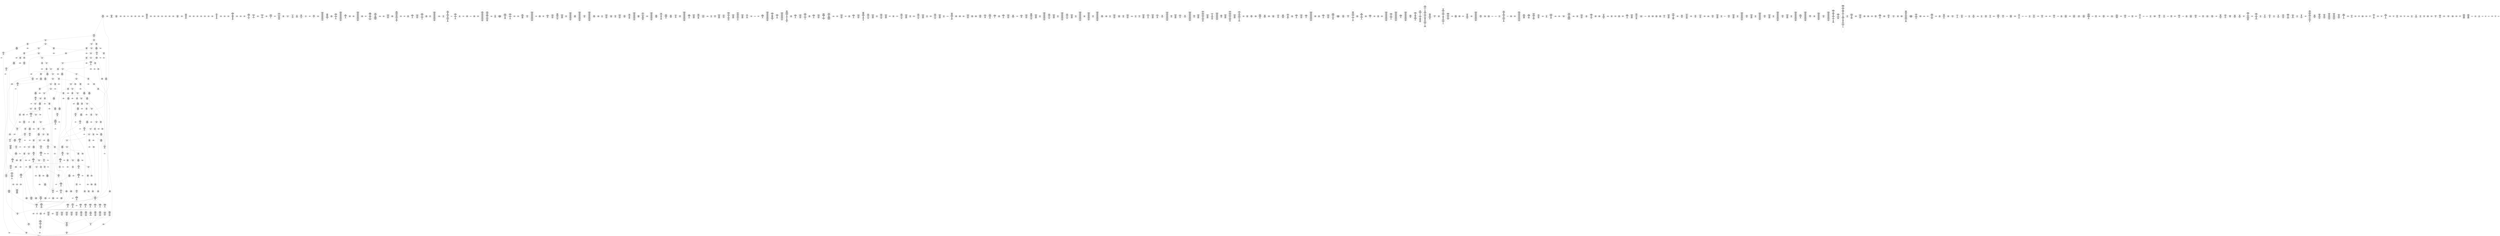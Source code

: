 /* Generated by GvGen v.1.0 (https://www.github.com/stricaud/gvgen) */

digraph G {
compound=true;
   node1 [label="[anywhere]"];
   node2 [label="# 0x0
PUSHX Data
PUSHX Data
MSTORE
PUSHX LogicData
CALLDATASIZE
LT
PUSHX Data
JUMPI
"];
   node3 [label="# 0xd
PUSHX Data
CALLDATALOAD
PUSHX BitData
SHR
PUSHX LogicData
GT
PUSHX Data
JUMPI
"];
   node4 [label="# 0x1e
PUSHX LogicData
EQ
PUSHX Data
JUMPI
"];
   node5 [label="# 0x29
PUSHX LogicData
EQ
PUSHX Data
JUMPI
"];
   node6 [label="# 0x34
PUSHX LogicData
EQ
PUSHX Data
JUMPI
"];
   node7 [label="# 0x3f
PUSHX LogicData
EQ
PUSHX Data
JUMPI
"];
   node8 [label="# 0x4a
PUSHX LogicData
EQ
PUSHX Data
JUMPI
"];
   node9 [label="# 0x55
PUSHX LogicData
EQ
PUSHX Data
JUMPI
"];
   node10 [label="# 0x60
PUSHX LogicData
EQ
PUSHX Data
JUMPI
"];
   node11 [label="# 0x6b
PUSHX LogicData
EQ
PUSHX Data
JUMPI
"];
   node12 [label="# 0x76
PUSHX LogicData
EQ
PUSHX Data
JUMPI
"];
   node13 [label="# 0x81
PUSHX LogicData
EQ
PUSHX Data
JUMPI
"];
   node14 [label="# 0x8c
PUSHX LogicData
EQ
PUSHX Data
JUMPI
"];
   node15 [label="# 0x97
PUSHX LogicData
EQ
PUSHX Data
JUMPI
"];
   node16 [label="# 0xa2
PUSHX LogicData
EQ
PUSHX Data
JUMPI
"];
   node17 [label="# 0xad
PUSHX LogicData
EQ
PUSHX Data
JUMPI
"];
   node18 [label="# 0xb8
PUSHX LogicData
EQ
PUSHX Data
JUMPI
"];
   node19 [label="# 0xc3
PUSHX LogicData
EQ
PUSHX Data
JUMPI
"];
   node20 [label="# 0xce
PUSHX LogicData
EQ
PUSHX Data
JUMPI
"];
   node21 [label="# 0xd9
PUSHX LogicData
EQ
PUSHX Data
JUMPI
"];
   node22 [label="# 0xe4
PUSHX LogicData
EQ
PUSHX Data
JUMPI
"];
   node23 [label="# 0xef
PUSHX LogicData
EQ
PUSHX Data
JUMPI
"];
   node24 [label="# 0xfa
PUSHX LogicData
EQ
PUSHX Data
JUMPI
"];
   node25 [label="# 0x105
PUSHX LogicData
EQ
PUSHX Data
JUMPI
"];
   node26 [label="# 0x110
PUSHX LogicData
EQ
PUSHX Data
JUMPI
"];
   node27 [label="# 0x11b
PUSHX LogicData
EQ
PUSHX Data
JUMPI
"];
   node28 [label="# 0x126
PUSHX Data
REVERT
"];
   node29 [label="# 0x12a
JUMPDEST
PUSHX LogicData
EQ
PUSHX Data
JUMPI
"];
   node30 [label="# 0x136
PUSHX LogicData
EQ
PUSHX Data
JUMPI
"];
   node31 [label="# 0x141
PUSHX LogicData
EQ
PUSHX Data
JUMPI
"];
   node32 [label="# 0x14c
PUSHX LogicData
EQ
PUSHX Data
JUMPI
"];
   node33 [label="# 0x157
PUSHX LogicData
EQ
PUSHX Data
JUMPI
"];
   node34 [label="# 0x162
PUSHX LogicData
EQ
PUSHX Data
JUMPI
"];
   node35 [label="# 0x16d
PUSHX LogicData
EQ
PUSHX Data
JUMPI
"];
   node36 [label="# 0x178
PUSHX LogicData
EQ
PUSHX Data
JUMPI
"];
   node37 [label="# 0x183
PUSHX LogicData
EQ
PUSHX Data
JUMPI
"];
   node38 [label="# 0x18e
PUSHX LogicData
EQ
PUSHX Data
JUMPI
"];
   node39 [label="# 0x199
PUSHX LogicData
EQ
PUSHX Data
JUMPI
"];
   node40 [label="# 0x1a4
PUSHX LogicData
EQ
PUSHX Data
JUMPI
"];
   node41 [label="# 0x1af
PUSHX LogicData
EQ
PUSHX Data
JUMPI
"];
   node42 [label="# 0x1ba
PUSHX LogicData
EQ
PUSHX Data
JUMPI
"];
   node43 [label="# 0x1c5
PUSHX LogicData
EQ
PUSHX Data
JUMPI
"];
   node44 [label="# 0x1d0
PUSHX LogicData
EQ
PUSHX Data
JUMPI
"];
   node45 [label="# 0x1db
PUSHX LogicData
EQ
PUSHX Data
JUMPI
"];
   node46 [label="# 0x1e6
PUSHX LogicData
EQ
PUSHX Data
JUMPI
"];
   node47 [label="# 0x1f1
PUSHX LogicData
EQ
PUSHX Data
JUMPI
"];
   node48 [label="# 0x1fc
PUSHX LogicData
EQ
PUSHX Data
JUMPI
"];
   node49 [label="# 0x207
PUSHX LogicData
EQ
PUSHX Data
JUMPI
"];
   node50 [label="# 0x212
PUSHX LogicData
EQ
PUSHX Data
JUMPI
"];
   node51 [label="# 0x21d
PUSHX LogicData
EQ
PUSHX Data
JUMPI
"];
   node52 [label="# 0x228
PUSHX LogicData
EQ
PUSHX Data
JUMPI
"];
   node53 [label="# 0x233
JUMPDEST
PUSHX Data
REVERT
"];
   node54 [label="# 0x238
JUMPDEST
CALLVALUE
ISZERO
PUSHX Data
JUMPI
"];
   node55 [label="# 0x240
PUSHX Data
REVERT
"];
   node56 [label="# 0x244
JUMPDEST
PUSHX Data
PUSHX Data
CALLDATASIZE
PUSHX Data
PUSHX Data
JUMP
"];
   node57 [label="# 0x253
JUMPDEST
PUSHX Data
JUMP
"];
   node58 [label="# 0x258
JUMPDEST
PUSHX MemData
MLOAD
ISZERO
ISZERO
MSTORE
PUSHX ArithData
ADD
"];
   node59 [label="# 0x264
JUMPDEST
PUSHX MemData
MLOAD
SUB
RETURN
"];
   node60 [label="# 0x26d
JUMPDEST
CALLVALUE
ISZERO
PUSHX Data
JUMPI
"];
   node61 [label="# 0x275
PUSHX Data
REVERT
"];
   node62 [label="# 0x279
JUMPDEST
PUSHX Data
PUSHX Data
JUMP
"];
   node63 [label="# 0x282
JUMPDEST
PUSHX MemData
MLOAD
PUSHX Data
PUSHX Data
JUMP
"];
   node64 [label="# 0x28f
JUMPDEST
CALLVALUE
ISZERO
PUSHX Data
JUMPI
"];
   node65 [label="# 0x297
PUSHX Data
REVERT
"];
   node66 [label="# 0x29b
JUMPDEST
PUSHX Data
PUSHX Data
CALLDATASIZE
PUSHX Data
PUSHX Data
JUMP
"];
   node67 [label="# 0x2aa
JUMPDEST
PUSHX Data
JUMP
"];
   node68 [label="# 0x2af
JUMPDEST
PUSHX MemData
MLOAD
PUSHX ArithData
PUSHX BitData
PUSHX BitData
SHL
SUB
AND
MSTORE
PUSHX ArithData
ADD
PUSHX Data
JUMP
"];
   node69 [label="# 0x2c7
JUMPDEST
CALLVALUE
ISZERO
PUSHX Data
JUMPI
"];
   node70 [label="# 0x2cf
PUSHX Data
REVERT
"];
   node71 [label="# 0x2d3
JUMPDEST
PUSHX Data
PUSHX Data
CALLDATASIZE
PUSHX Data
PUSHX Data
JUMP
"];
   node72 [label="# 0x2e2
JUMPDEST
PUSHX Data
JUMP
"];
   node73 [label="# 0x2e7
JUMPDEST
STOP
"];
   node74 [label="# 0x2e9
JUMPDEST
CALLVALUE
ISZERO
PUSHX Data
JUMPI
"];
   node75 [label="# 0x2f1
PUSHX Data
REVERT
"];
   node76 [label="# 0x2f5
JUMPDEST
PUSHX Data
PUSHX Data
JUMP
"];
   node77 [label="# 0x2fe
JUMPDEST
CALLVALUE
ISZERO
PUSHX Data
JUMPI
"];
   node78 [label="# 0x306
PUSHX Data
REVERT
"];
   node79 [label="# 0x30a
JUMPDEST
PUSHX StorData
SLOAD
"];
   node80 [label="# 0x30f
JUMPDEST
PUSHX MemData
MLOAD
MSTORE
PUSHX ArithData
ADD
PUSHX Data
JUMP
"];
   node81 [label="# 0x31d
JUMPDEST
PUSHX Data
PUSHX Data
CALLDATASIZE
PUSHX Data
PUSHX Data
JUMP
"];
   node82 [label="# 0x32b
JUMPDEST
PUSHX Data
JUMP
"];
   node83 [label="# 0x330
JUMPDEST
CALLVALUE
ISZERO
PUSHX Data
JUMPI
"];
   node84 [label="# 0x338
PUSHX Data
REVERT
"];
   node85 [label="# 0x33c
JUMPDEST
PUSHX Data
PUSHX Data
JUMP
"];
   node86 [label="# 0x345
JUMPDEST
CALLVALUE
ISZERO
PUSHX Data
JUMPI
"];
   node87 [label="# 0x34d
PUSHX Data
REVERT
"];
   node88 [label="# 0x351
JUMPDEST
PUSHX Data
PUSHX Data
CALLDATASIZE
PUSHX Data
PUSHX Data
JUMP
"];
   node89 [label="# 0x360
JUMPDEST
PUSHX Data
JUMP
"];
   node90 [label="# 0x365
JUMPDEST
CALLVALUE
ISZERO
PUSHX Data
JUMPI
"];
   node91 [label="# 0x36d
PUSHX Data
REVERT
"];
   node92 [label="# 0x371
JUMPDEST
PUSHX Data
PUSHX Data
CALLDATASIZE
PUSHX Data
PUSHX Data
JUMP
"];
   node93 [label="# 0x380
JUMPDEST
PUSHX Data
JUMP
"];
   node94 [label="# 0x385
JUMPDEST
CALLVALUE
ISZERO
PUSHX Data
JUMPI
"];
   node95 [label="# 0x38d
PUSHX Data
REVERT
"];
   node96 [label="# 0x391
JUMPDEST
PUSHX Data
PUSHX Data
CALLDATASIZE
PUSHX Data
PUSHX Data
JUMP
"];
   node97 [label="# 0x3a0
JUMPDEST
PUSHX Data
JUMP
"];
   node98 [label="# 0x3a5
JUMPDEST
CALLVALUE
ISZERO
PUSHX Data
JUMPI
"];
   node99 [label="# 0x3ad
PUSHX Data
REVERT
"];
   node100 [label="# 0x3b1
JUMPDEST
PUSHX Data
PUSHX Data
CALLDATASIZE
PUSHX Data
PUSHX Data
JUMP
"];
   node101 [label="# 0x3c0
JUMPDEST
PUSHX Data
PUSHX Data
MSTORE
PUSHX Data
MSTORE
PUSHX Data
SHA3
MSTORE
MSTORE
SHA3
SLOAD
PUSHX BitData
AND
JUMP
"];
   node102 [label="# 0x3e0
JUMPDEST
CALLVALUE
ISZERO
PUSHX Data
JUMPI
"];
   node103 [label="# 0x3e8
PUSHX Data
REVERT
"];
   node104 [label="# 0x3ec
JUMPDEST
PUSHX Data
PUSHX Data
CALLDATASIZE
PUSHX Data
PUSHX Data
JUMP
"];
   node105 [label="# 0x3fb
JUMPDEST
PUSHX Data
JUMP
"];
   node106 [label="# 0x400
JUMPDEST
CALLVALUE
ISZERO
PUSHX Data
JUMPI
"];
   node107 [label="# 0x408
PUSHX Data
REVERT
"];
   node108 [label="# 0x40c
JUMPDEST
PUSHX Data
PUSHX Data
CALLDATASIZE
PUSHX Data
PUSHX Data
JUMP
"];
   node109 [label="# 0x41b
JUMPDEST
PUSHX Data
JUMP
"];
   node110 [label="# 0x420
JUMPDEST
CALLVALUE
ISZERO
PUSHX Data
JUMPI
"];
   node111 [label="# 0x428
PUSHX Data
REVERT
"];
   node112 [label="# 0x42c
JUMPDEST
PUSHX Data
PUSHX Data
CALLDATASIZE
PUSHX Data
PUSHX Data
JUMP
"];
   node113 [label="# 0x43b
JUMPDEST
PUSHX Data
JUMP
"];
   node114 [label="# 0x440
JUMPDEST
CALLVALUE
ISZERO
PUSHX Data
JUMPI
"];
   node115 [label="# 0x448
PUSHX Data
REVERT
"];
   node116 [label="# 0x44c
JUMPDEST
PUSHX Data
PUSHX Data
JUMP
"];
   node117 [label="# 0x455
JUMPDEST
CALLVALUE
ISZERO
PUSHX Data
JUMPI
"];
   node118 [label="# 0x45d
PUSHX Data
REVERT
"];
   node119 [label="# 0x461
JUMPDEST
PUSHX Data
PUSHX Data
CALLDATASIZE
PUSHX Data
PUSHX Data
JUMP
"];
   node120 [label="# 0x470
JUMPDEST
PUSHX Data
JUMP
"];
   node121 [label="# 0x475
JUMPDEST
CALLVALUE
ISZERO
PUSHX Data
JUMPI
"];
   node122 [label="# 0x47d
PUSHX Data
REVERT
"];
   node123 [label="# 0x481
JUMPDEST
PUSHX Data
PUSHX Data
CALLDATASIZE
PUSHX Data
PUSHX Data
JUMP
"];
   node124 [label="# 0x490
JUMPDEST
PUSHX Data
JUMP
"];
   node125 [label="# 0x495
JUMPDEST
CALLVALUE
ISZERO
PUSHX Data
JUMPI
"];
   node126 [label="# 0x49d
PUSHX Data
REVERT
"];
   node127 [label="# 0x4a1
JUMPDEST
PUSHX Data
PUSHX Data
JUMP
"];
   node128 [label="# 0x4aa
JUMPDEST
PUSHX Data
PUSHX Data
CALLDATASIZE
PUSHX Data
PUSHX Data
JUMP
"];
   node129 [label="# 0x4b8
JUMPDEST
PUSHX Data
JUMP
"];
   node130 [label="# 0x4bd
JUMPDEST
CALLVALUE
ISZERO
PUSHX Data
JUMPI
"];
   node131 [label="# 0x4c5
PUSHX Data
REVERT
"];
   node132 [label="# 0x4c9
JUMPDEST
PUSHX Data
PUSHX Data
CALLDATASIZE
PUSHX Data
PUSHX Data
JUMP
"];
   node133 [label="# 0x4d8
JUMPDEST
PUSHX Data
JUMP
"];
   node134 [label="# 0x4dd
JUMPDEST
PUSHX MemData
MLOAD
PUSHX Data
PUSHX Data
JUMP
"];
   node135 [label="# 0x4ea
JUMPDEST
CALLVALUE
ISZERO
PUSHX Data
JUMPI
"];
   node136 [label="# 0x4f2
PUSHX Data
REVERT
"];
   node137 [label="# 0x4f6
JUMPDEST
PUSHX StorData
SLOAD
PUSHX Data
PUSHX ArithData
PUSHX BitData
PUSHX BitData
SHL
SUB
AND
JUMP
"];
   node138 [label="# 0x50a
JUMPDEST
CALLVALUE
ISZERO
PUSHX Data
JUMPI
"];
   node139 [label="# 0x512
PUSHX Data
REVERT
"];
   node140 [label="# 0x516
JUMPDEST
PUSHX Data
PUSHX Data
CALLDATASIZE
PUSHX Data
PUSHX Data
JUMP
"];
   node141 [label="# 0x525
JUMPDEST
PUSHX Data
JUMP
"];
   node142 [label="# 0x52a
JUMPDEST
CALLVALUE
ISZERO
PUSHX Data
JUMPI
"];
   node143 [label="# 0x532
PUSHX Data
REVERT
"];
   node144 [label="# 0x536
JUMPDEST
PUSHX Data
PUSHX Data
JUMP
"];
   node145 [label="# 0x53f
JUMPDEST
CALLVALUE
ISZERO
PUSHX Data
JUMPI
"];
   node146 [label="# 0x547
PUSHX Data
REVERT
"];
   node147 [label="# 0x54b
JUMPDEST
PUSHX Data
PUSHX Data
CALLDATASIZE
PUSHX Data
PUSHX Data
JUMP
"];
   node148 [label="# 0x55a
JUMPDEST
PUSHX Data
PUSHX Data
MSTORE
PUSHX Data
MSTORE
PUSHX Data
SHA3
MSTORE
MSTORE
SHA3
SLOAD
PUSHX BitData
AND
JUMP
"];
   node149 [label="# 0x57a
JUMPDEST
CALLVALUE
ISZERO
PUSHX Data
JUMPI
"];
   node150 [label="# 0x582
PUSHX Data
REVERT
"];
   node151 [label="# 0x586
JUMPDEST
PUSHX Data
PUSHX Data
JUMP
"];
   node152 [label="# 0x58f
JUMPDEST
CALLVALUE
ISZERO
PUSHX Data
JUMPI
"];
   node153 [label="# 0x597
PUSHX Data
REVERT
"];
   node154 [label="# 0x59b
JUMPDEST
PUSHX Data
PUSHX Data
JUMP
"];
   node155 [label="# 0x5a4
JUMPDEST
CALLVALUE
ISZERO
PUSHX Data
JUMPI
"];
   node156 [label="# 0x5ac
PUSHX Data
REVERT
"];
   node157 [label="# 0x5b0
JUMPDEST
PUSHX Data
PUSHX Data
CALLDATASIZE
PUSHX Data
PUSHX Data
JUMP
"];
   node158 [label="# 0x5bf
JUMPDEST
PUSHX Data
JUMP
"];
   node159 [label="# 0x5c4
JUMPDEST
CALLVALUE
ISZERO
PUSHX Data
JUMPI
"];
   node160 [label="# 0x5cc
PUSHX Data
REVERT
"];
   node161 [label="# 0x5d0
JUMPDEST
PUSHX Data
PUSHX Data
CALLDATASIZE
PUSHX Data
PUSHX Data
JUMP
"];
   node162 [label="# 0x5df
JUMPDEST
PUSHX Data
JUMP
"];
   node163 [label="# 0x5e4
JUMPDEST
CALLVALUE
ISZERO
PUSHX Data
JUMPI
"];
   node164 [label="# 0x5ec
PUSHX Data
REVERT
"];
   node165 [label="# 0x5f0
JUMPDEST
PUSHX Data
PUSHX Data
CALLDATASIZE
PUSHX Data
PUSHX Data
JUMP
"];
   node166 [label="# 0x5ff
JUMPDEST
PUSHX Data
JUMP
"];
   node167 [label="# 0x604
JUMPDEST
CALLVALUE
ISZERO
PUSHX Data
JUMPI
"];
   node168 [label="# 0x60c
PUSHX Data
REVERT
"];
   node169 [label="# 0x610
JUMPDEST
PUSHX Data
PUSHX Data
CALLDATASIZE
PUSHX Data
PUSHX Data
JUMP
"];
   node170 [label="# 0x61f
JUMPDEST
PUSHX Data
JUMP
"];
   node171 [label="# 0x624
JUMPDEST
CALLVALUE
ISZERO
PUSHX Data
JUMPI
"];
   node172 [label="# 0x62c
PUSHX Data
REVERT
"];
   node173 [label="# 0x630
JUMPDEST
PUSHX Data
PUSHX Data
JUMP
"];
   node174 [label="# 0x639
JUMPDEST
CALLVALUE
ISZERO
PUSHX Data
JUMPI
"];
   node175 [label="# 0x641
PUSHX Data
REVERT
"];
   node176 [label="# 0x645
JUMPDEST
PUSHX Data
PUSHX Data
CALLDATASIZE
PUSHX Data
PUSHX Data
JUMP
"];
   node177 [label="# 0x654
JUMPDEST
PUSHX Data
JUMP
"];
   node178 [label="# 0x659
JUMPDEST
CALLVALUE
ISZERO
PUSHX Data
JUMPI
"];
   node179 [label="# 0x661
PUSHX Data
REVERT
"];
   node180 [label="# 0x665
JUMPDEST
PUSHX Data
PUSHX Data
CALLDATASIZE
PUSHX Data
PUSHX Data
JUMP
"];
   node181 [label="# 0x674
JUMPDEST
PUSHX Data
JUMP
"];
   node182 [label="# 0x679
JUMPDEST
CALLVALUE
ISZERO
PUSHX Data
JUMPI
"];
   node183 [label="# 0x681
PUSHX Data
REVERT
"];
   node184 [label="# 0x685
JUMPDEST
PUSHX Data
PUSHX Data
CALLDATASIZE
PUSHX Data
PUSHX Data
JUMP
"];
   node185 [label="# 0x694
JUMPDEST
PUSHX Data
JUMP
"];
   node186 [label="# 0x699
JUMPDEST
CALLVALUE
ISZERO
PUSHX Data
JUMPI
"];
   node187 [label="# 0x6a1
PUSHX Data
REVERT
"];
   node188 [label="# 0x6a5
JUMPDEST
PUSHX Data
PUSHX Data
CALLDATASIZE
PUSHX Data
PUSHX Data
JUMP
"];
   node189 [label="# 0x6b4
JUMPDEST
MLOAD
PUSHX ArithData
ADD
ADD
MLOAD
PUSHX Data
MSTORE
ADD
ADD
SHA3
MSTORE
SLOAD
PUSHX BitData
AND
JUMP
"];
   node190 [label="# 0x6d4
JUMPDEST
CALLVALUE
ISZERO
PUSHX Data
JUMPI
"];
   node191 [label="# 0x6dc
PUSHX Data
REVERT
"];
   node192 [label="# 0x6e0
JUMPDEST
PUSHX Data
PUSHX Data
CALLDATASIZE
PUSHX Data
PUSHX Data
JUMP
"];
   node193 [label="# 0x6ef
JUMPDEST
PUSHX Data
JUMP
"];
   node194 [label="# 0x6f4
JUMPDEST
CALLVALUE
ISZERO
PUSHX Data
JUMPI
"];
   node195 [label="# 0x6fc
PUSHX Data
REVERT
"];
   node196 [label="# 0x700
JUMPDEST
PUSHX Data
PUSHX Data
JUMP
"];
   node197 [label="# 0x709
JUMPDEST
CALLVALUE
ISZERO
PUSHX Data
JUMPI
"];
   node198 [label="# 0x711
PUSHX Data
REVERT
"];
   node199 [label="# 0x715
JUMPDEST
PUSHX Data
PUSHX StorData
SLOAD
JUMP
"];
   node200 [label="# 0x71f
JUMPDEST
CALLVALUE
ISZERO
PUSHX Data
JUMPI
"];
   node201 [label="# 0x727
PUSHX Data
REVERT
"];
   node202 [label="# 0x72b
JUMPDEST
PUSHX Data
PUSHX Data
CALLDATASIZE
PUSHX Data
PUSHX Data
JUMP
"];
   node203 [label="# 0x73a
JUMPDEST
PUSHX Data
JUMP
"];
   node204 [label="# 0x73f
JUMPDEST
PUSHX Data
PUSHX Data
CALLDATASIZE
PUSHX Data
PUSHX Data
JUMP
"];
   node205 [label="# 0x74d
JUMPDEST
PUSHX Data
JUMP
"];
   node206 [label="# 0x752
JUMPDEST
CALLVALUE
ISZERO
PUSHX Data
JUMPI
"];
   node207 [label="# 0x75a
PUSHX Data
REVERT
"];
   node208 [label="# 0x75e
JUMPDEST
PUSHX Data
PUSHX Data
CALLDATASIZE
PUSHX Data
PUSHX Data
JUMP
"];
   node209 [label="# 0x76d
JUMPDEST
PUSHX ArithData
PUSHX BitData
PUSHX BitData
SHL
SUB
AND
PUSHX Data
MSTORE
PUSHX Data
PUSHX Data
MSTORE
PUSHX Data
SHA3
AND
MSTORE
MSTORE
SHA3
SLOAD
PUSHX BitData
AND
JUMP
"];
   node210 [label="# 0x79b
JUMPDEST
CALLVALUE
ISZERO
PUSHX Data
JUMPI
"];
   node211 [label="# 0x7a3
PUSHX Data
REVERT
"];
   node212 [label="# 0x7a7
JUMPDEST
PUSHX Data
PUSHX Data
CALLDATASIZE
PUSHX Data
PUSHX Data
JUMP
"];
   node213 [label="# 0x7b6
JUMPDEST
PUSHX Data
JUMP
"];
   node214 [label="# 0x7bb
JUMPDEST
CALLVALUE
ISZERO
PUSHX Data
JUMPI
"];
   node215 [label="# 0x7c3
PUSHX Data
REVERT
"];
   node216 [label="# 0x7c7
JUMPDEST
PUSHX Data
PUSHX Data
JUMP
"];
   node217 [label="# 0x7d0
JUMPDEST
CALLVALUE
ISZERO
PUSHX Data
JUMPI
"];
   node218 [label="# 0x7d8
PUSHX Data
REVERT
"];
   node219 [label="# 0x7dc
JUMPDEST
PUSHX Data
PUSHX Data
JUMP
"];
   node220 [label="# 0x7e6
JUMPDEST
CALLVALUE
ISZERO
PUSHX Data
JUMPI
"];
   node221 [label="# 0x7ee
PUSHX Data
REVERT
"];
   node222 [label="# 0x7f2
JUMPDEST
PUSHX Data
PUSHX Data
JUMP
"];
   node223 [label="# 0x7fb
JUMPDEST
CALLVALUE
ISZERO
PUSHX Data
JUMPI
"];
   node224 [label="# 0x803
PUSHX Data
REVERT
"];
   node225 [label="# 0x807
JUMPDEST
PUSHX Data
PUSHX Data
CALLDATASIZE
PUSHX Data
PUSHX Data
JUMP
"];
   node226 [label="# 0x816
JUMPDEST
PUSHX Data
JUMP
"];
   node227 [label="# 0x81b
JUMPDEST
CALLVALUE
ISZERO
PUSHX Data
JUMPI
"];
   node228 [label="# 0x823
PUSHX Data
REVERT
"];
   node229 [label="# 0x827
JUMPDEST
PUSHX Data
PUSHX Data
CALLDATASIZE
PUSHX Data
PUSHX Data
JUMP
"];
   node230 [label="# 0x836
JUMPDEST
PUSHX Data
JUMP
"];
   node231 [label="# 0x83b
JUMPDEST
PUSHX Data
PUSHX ArithData
PUSHX BitData
PUSHX BitData
SHL
SUB
NOT
AND
PUSHX BitData
PUSHX BitData
SHL
EQ
PUSHX Data
JUMPI
"];
   node232 [label="# 0x857
PUSHX ArithData
PUSHX BitData
PUSHX BitData
SHL
SUB
NOT
AND
PUSHX BitData
PUSHX BitData
SHL
EQ
"];
   node233 [label="# 0x86c
JUMPDEST
PUSHX Data
JUMPI
"];
   node234 [label="# 0x872
PUSHX ArithData
PUSHX BitData
PUSHX BitData
SHL
SUB
NOT
AND
PUSHX BitData
PUSHX BitData
SHL
EQ
"];
   node235 [label="# 0x887
JUMPDEST
PUSHX Data
JUMPI
"];
   node236 [label="# 0x88d
PUSHX BitData
PUSHX BitData
SHL
PUSHX ArithData
PUSHX BitData
PUSHX BitData
SHL
SUB
NOT
AND
EQ
"];
   node237 [label="# 0x8a2
JUMPDEST
JUMP
"];
   node238 [label="# 0x8a8
JUMPDEST
PUSHX Data
PUSHX StorData
SLOAD
PUSHX Data
PUSHX Data
JUMP
"];
   node239 [label="# 0x8b7
JUMPDEST
PUSHX ArithData
ADD
PUSHX ArithData
DIV
MUL
PUSHX ArithData
ADD
PUSHX MemData
MLOAD
ADD
PUSHX Data
MSTORE
MSTORE
PUSHX ArithData
ADD
SLOAD
PUSHX Data
PUSHX Data
JUMP
"];
   node240 [label="# 0x8e3
JUMPDEST
ISZERO
PUSHX Data
JUMPI
"];
   node241 [label="# 0x8ea
PUSHX LogicData
LT
PUSHX Data
JUMPI
"];
   node242 [label="# 0x8f2
PUSHX ArithData
SLOAD
DIV
MUL
MSTORE
PUSHX ArithData
ADD
PUSHX Data
JUMP
"];
   node243 [label="# 0x905
JUMPDEST
ADD
PUSHX Data
MSTORE
PUSHX Data
PUSHX Data
SHA3
"];
   node244 [label="# 0x913
JUMPDEST
SLOAD
MSTORE
PUSHX ArithData
ADD
PUSHX ArithData
ADD
GT
PUSHX Data
JUMPI
"];
   node245 [label="# 0x927
SUB
PUSHX BitData
AND
ADD
"];
   node246 [label="# 0x930
JUMPDEST
JUMP
"];
   node247 [label="# 0x93a
JUMPDEST
PUSHX Data
PUSHX Data
PUSHX StorData
SLOAD
GT
JUMP
"];
   node248 [label="# 0x947
JUMPDEST
PUSHX Data
JUMPI
"];
   node249 [label="# 0x94c
PUSHX MemData
MLOAD
PUSHX BitData
PUSHX BitData
SHL
MSTORE
PUSHX Data
PUSHX ArithData
ADD
MSTORE
PUSHX Data
PUSHX ArithData
ADD
MSTORE
PUSHX Data
PUSHX ArithData
ADD
MSTORE
PUSHX BitData
PUSHX BitData
SHL
PUSHX ArithData
ADD
MSTORE
PUSHX ArithData
ADD
"];
   node250 [label="# 0x9a5
JUMPDEST
PUSHX MemData
MLOAD
SUB
REVERT
"];
   node251 [label="# 0x9ae
JUMPDEST
PUSHX Data
MSTORE
PUSHX Data
PUSHX Data
MSTORE
PUSHX Data
SHA3
SLOAD
PUSHX ArithData
PUSHX BitData
PUSHX BitData
SHL
SUB
AND
JUMP
"];
   node252 [label="# 0x9ca
JUMPDEST
PUSHX Data
PUSHX Data
PUSHX Data
JUMP
"];
   node253 [label="# 0x9d5
JUMPDEST
PUSHX ArithData
PUSHX BitData
PUSHX BitData
SHL
SUB
AND
PUSHX ArithData
PUSHX BitData
PUSHX BitData
SHL
SUB
AND
EQ
ISZERO
PUSHX Data
JUMPI
"];
   node254 [label="# 0x9f2
PUSHX MemData
MLOAD
PUSHX BitData
PUSHX BitData
SHL
MSTORE
PUSHX Data
PUSHX ArithData
ADD
MSTORE
PUSHX Data
PUSHX ArithData
ADD
MSTORE
PUSHX Data
PUSHX ArithData
ADD
MSTORE
PUSHX BitData
PUSHX BitData
SHL
PUSHX ArithData
ADD
MSTORE
PUSHX ArithData
ADD
PUSHX Data
JUMP
"];
   node255 [label="# 0xa44
JUMPDEST
CALLER
PUSHX ArithData
PUSHX BitData
PUSHX BitData
SHL
SUB
AND
EQ
PUSHX Data
JUMPI
"];
   node256 [label="# 0xa56
PUSHX Data
CALLER
PUSHX Data
JUMP
"];
   node257 [label="# 0xa60
JUMPDEST
PUSHX Data
JUMPI
"];
   node258 [label="# 0xa65
PUSHX MemData
MLOAD
PUSHX BitData
PUSHX BitData
SHL
MSTORE
PUSHX Data
PUSHX ArithData
ADD
MSTORE
PUSHX Data
PUSHX ArithData
ADD
MSTORE
PUSHX Data
PUSHX ArithData
ADD
MSTORE
PUSHX BitData
PUSHX BitData
SHL
PUSHX ArithData
ADD
MSTORE
PUSHX ArithData
ADD
PUSHX Data
JUMP
"];
   node259 [label="# 0xace
JUMPDEST
PUSHX Data
PUSHX Data
JUMP
"];
   node260 [label="# 0xad9
JUMPDEST
JUMP
"];
   node261 [label="# 0xade
JUMPDEST
CALLER
PUSHX Data
PUSHX Data
JUMP
"];
   node262 [label="# 0xae7
JUMPDEST
PUSHX ArithData
PUSHX BitData
PUSHX BitData
SHL
SUB
AND
EQ
PUSHX Data
JUMPI
"];
   node263 [label="# 0xaf6
PUSHX MemData
MLOAD
PUSHX BitData
PUSHX BitData
SHL
MSTORE
PUSHX ArithData
ADD
PUSHX Data
PUSHX Data
JUMP
"];
   node264 [label="# 0xb0d
JUMPDEST
PUSHX StorData
SLOAD
PUSHX Data
PUSHX BitData
PUSHX BitData
SHL
NOT
AND
PUSHX BitData
PUSHX BitData
SHL
"];
   node265 [label="# 0xb23
JUMPDEST
MUL
OR
SSTORE
JUMP
"];
   node266 [label="# 0xb2a
JUMPDEST
PUSHX Data
PUSHX ArithData
PUSHX BitData
PUSHX BitData
SHL
SUB
AND
CALLVALUE
PUSHX MemData
MLOAD
PUSHX Data
PUSHX MemData
MLOAD
SUB
GAS
CALL
RETURNDATASIZE
PUSHX LogicData
EQ
PUSHX Data
JUMPI
"];
   node267 [label="# 0xb57
PUSHX MemData
MLOAD
PUSHX BitData
NOT
PUSHX ArithData
RETURNDATASIZE
ADD
AND
ADD
PUSHX Data
MSTORE
RETURNDATASIZE
MSTORE
RETURNDATASIZE
PUSHX Data
PUSHX ArithData
ADD
RETURNDATACOPY
PUSHX Data
JUMP
"];
   node268 [label="# 0xb78
JUMPDEST
PUSHX Data
"];
   node269 [label="# 0xb7d
JUMPDEST
PUSHX Data
JUMPI
"];
   node270 [label="# 0xb88
PUSHX MemData
MLOAD
PUSHX BitData
PUSHX BitData
SHL
MSTORE
PUSHX ArithData
ADD
PUSHX Data
PUSHX Data
JUMP
"];
   node271 [label="# 0xb9f
JUMPDEST
CALLER
PUSHX Data
PUSHX Data
JUMP
"];
   node272 [label="# 0xba8
JUMPDEST
PUSHX ArithData
PUSHX BitData
PUSHX BitData
SHL
SUB
AND
EQ
PUSHX Data
JUMPI
"];
   node273 [label="# 0xbb7
PUSHX MemData
MLOAD
PUSHX BitData
PUSHX BitData
SHL
MSTORE
PUSHX ArithData
ADD
PUSHX Data
PUSHX Data
JUMP
"];
   node274 [label="# 0xbce
JUMPDEST
PUSHX StorData
SLOAD
PUSHX Data
PUSHX BitData
PUSHX BitData
SHL
NOT
AND
PUSHX BitData
PUSHX BitData
SHL
PUSHX Data
JUMP
"];
   node275 [label="# 0xbe8
JUMPDEST
PUSHX Data
PUSHX Data
JUMP
"];
   node276 [label="# 0xbf3
JUMPDEST
PUSHX Data
PUSHX Data
PUSHX Data
PUSHX MemData
MLOAD
PUSHX BitData
PUSHX BitData
SHL
PUSHX ArithData
ADD
MSTORE
PUSHX ArithData
ADD
MSTORE
PUSHX Data
PUSHX ArithData
ADD
PUSHX MemData
MLOAD
PUSHX ArithData
SUB
SUB
MSTORE
PUSHX Data
MSTORE
MLOAD
PUSHX ArithData
ADD
SHA3
JUMP
"];
   node277 [label="# 0xc4f
JUMPDEST
PUSHX Data
JUMP
"];
   node278 [label="# 0xc55
JUMPDEST
JUMP
"];
   node279 [label="# 0xc5c
JUMPDEST
CALLER
PUSHX Data
PUSHX Data
JUMP
"];
   node280 [label="# 0xc65
JUMPDEST
PUSHX ArithData
PUSHX BitData
PUSHX BitData
SHL
SUB
AND
EQ
PUSHX Data
JUMPI
"];
   node281 [label="# 0xc74
PUSHX MemData
MLOAD
PUSHX BitData
PUSHX BitData
SHL
MSTORE
PUSHX ArithData
ADD
PUSHX Data
PUSHX Data
JUMP
"];
   node282 [label="# 0xc8b
JUMPDEST
PUSHX StorData
SLOAD
PUSHX ArithData
PUSHX BitData
PUSHX BitData
SHL
SUB
NOT
AND
PUSHX ArithData
PUSHX BitData
PUSHX BitData
SHL
SUB
AND
OR
SSTORE
JUMP
"];
   node283 [label="# 0xcad
JUMPDEST
PUSHX Data
PUSHX Data
PUSHX Data
JUMP
"];
   node284 [label="# 0xcb8
JUMPDEST
LT
PUSHX Data
JUMPI
"];
   node285 [label="# 0xcbf
PUSHX MemData
MLOAD
PUSHX BitData
PUSHX BitData
SHL
MSTORE
PUSHX Data
PUSHX ArithData
ADD
MSTORE
PUSHX Data
PUSHX ArithData
ADD
MSTORE
PUSHX Data
PUSHX ArithData
ADD
MSTORE
PUSHX BitData
PUSHX BitData
SHL
PUSHX ArithData
ADD
MSTORE
PUSHX ArithData
ADD
PUSHX Data
JUMP
"];
   node286 [label="# 0xd11
JUMPDEST
PUSHX StorData
SLOAD
"];
   node287 [label="# 0xd19
JUMPDEST
LT
ISZERO
PUSHX Data
JUMPI
"];
   node288 [label="# 0xd22
PUSHX Data
MSTORE
PUSHX Data
PUSHX ArithData
MSTORE
PUSHX Data
SHA3
MLOAD
ADD
MSTORE
SLOAD
PUSHX ArithData
PUSHX BitData
PUSHX BitData
SHL
SUB
AND
MSTORE
PUSHX BitData
PUSHX BitData
SHL
DIV
PUSHX ArithData
PUSHX BitData
PUSHX BitData
SHL
SUB
AND
ADD
MSTORE
ISZERO
PUSHX Data
JUMPI
"];
   node289 [label="# 0xd67
MLOAD
"];
   node290 [label="# 0xd6b
JUMPDEST
PUSHX ArithData
PUSHX BitData
PUSHX BitData
SHL
SUB
AND
PUSHX ArithData
PUSHX BitData
PUSHX BitData
SHL
SUB
AND
EQ
ISZERO
PUSHX Data
JUMPI
"];
   node291 [label="# 0xd86
EQ
ISZERO
PUSHX Data
JUMPI
"];
   node292 [label="# 0xd8e
PUSHX Data
JUMP
"];
   node293 [label="# 0xd99
JUMPDEST
PUSHX Data
PUSHX Data
JUMP
"];
   node294 [label="# 0xda3
JUMPDEST
"];
   node295 [label="# 0xda7
JUMPDEST
PUSHX Data
PUSHX Data
JUMP
"];
   node296 [label="# 0xdb2
JUMPDEST
PUSHX Data
JUMP
"];
   node297 [label="# 0xdba
JUMPDEST
PUSHX MemData
MLOAD
PUSHX BitData
PUSHX BitData
SHL
MSTORE
PUSHX Data
PUSHX ArithData
ADD
MSTORE
PUSHX Data
PUSHX ArithData
ADD
MSTORE
PUSHX Data
PUSHX ArithData
ADD
MSTORE
PUSHX BitData
PUSHX BitData
SHL
PUSHX ArithData
ADD
MSTORE
PUSHX ArithData
ADD
PUSHX Data
JUMP
"];
   node298 [label="# 0xe1a
JUMPDEST
PUSHX MemData
MLOAD
PUSHX BitData
PUSHX BitData
SHL
MSTORE
PUSHX ArithData
ADD
MSTORE
PUSHX Data
PUSHX ArithData
PUSHX BitData
PUSHX BitData
SHL
SUB
AND
PUSHX Data
PUSHX ArithData
ADD
PUSHX Data
PUSHX MemData
MLOAD
SUB
EXTCODESIZE
ISZERO
ISZERO
PUSHX Data
JUMPI
"];
   node299 [label="# 0xe5b
PUSHX Data
REVERT
"];
   node300 [label="# 0xe5f
JUMPDEST
GAS
STATICCALL
ISZERO
ISZERO
PUSHX Data
JUMPI
"];
   node301 [label="# 0xe6a
RETURNDATASIZE
PUSHX Data
RETURNDATACOPY
RETURNDATASIZE
PUSHX Data
REVERT
"];
   node302 [label="# 0xe73
JUMPDEST
PUSHX MemData
MLOAD
RETURNDATASIZE
PUSHX BitData
NOT
PUSHX ArithData
ADD
AND
ADD
PUSHX Data
MSTORE
ADD
PUSHX Data
PUSHX Data
JUMP
"];
   node303 [label="# 0xe97
JUMPDEST
PUSHX ArithData
PUSHX BitData
PUSHX BitData
SHL
SUB
AND
PUSHX ArithData
PUSHX BitData
PUSHX BitData
SHL
SUB
AND
EQ
ISZERO
PUSHX Data
JUMPI
"];
   node304 [label="# 0xeb4
PUSHX Data
PUSHX Data
JUMP
"];
   node305 [label="# 0xebd
JUMPDEST
PUSHX Data
JUMP
"];
   node306 [label="# 0xec8
JUMPDEST
PUSHX Data
PUSHX MemData
MLOAD
PUSHX ArithData
ADD
PUSHX Data
MSTORE
PUSHX Data
MSTORE
PUSHX Data
JUMP
"];
   node307 [label="# 0xee3
JUMPDEST
CALLER
PUSHX Data
PUSHX Data
JUMP
"];
   node308 [label="# 0xeec
JUMPDEST
PUSHX ArithData
PUSHX BitData
PUSHX BitData
SHL
SUB
AND
EQ
PUSHX Data
JUMPI
"];
   node309 [label="# 0xefb
PUSHX MemData
MLOAD
PUSHX BitData
PUSHX BitData
SHL
MSTORE
PUSHX ArithData
ADD
PUSHX Data
PUSHX Data
JUMP
"];
   node310 [label="# 0xf12
JUMPDEST
PUSHX StorData
SLOAD
PUSHX Data
PUSHX BitData
PUSHX BitData
SHL
NOT
AND
PUSHX BitData
PUSHX BitData
SHL
PUSHX Data
JUMP
"];
   node311 [label="# 0xf2c
JUMPDEST
PUSHX StorData
SLOAD
LT
PUSHX Data
JUMPI
"];
   node312 [label="# 0xf37
PUSHX MemData
MLOAD
PUSHX BitData
PUSHX BitData
SHL
MSTORE
PUSHX Data
PUSHX ArithData
ADD
MSTORE
PUSHX Data
PUSHX ArithData
ADD
MSTORE
PUSHX Data
PUSHX ArithData
ADD
MSTORE
PUSHX BitData
PUSHX BitData
SHL
PUSHX ArithData
ADD
MSTORE
PUSHX ArithData
ADD
PUSHX Data
JUMP
"];
   node313 [label="# 0xf8a
JUMPDEST
JUMP
"];
   node314 [label="# 0xf8e
JUMPDEST
PUSHX Data
PUSHX Data
PUSHX Data
JUMP
"];
   node315 [label="# 0xf99
JUMPDEST
MLOAD
JUMP
"];
   node316 [label="# 0xfa0
JUMPDEST
CALLER
PUSHX Data
PUSHX Data
JUMP
"];
   node317 [label="# 0xfa9
JUMPDEST
PUSHX ArithData
PUSHX BitData
PUSHX BitData
SHL
SUB
AND
EQ
PUSHX Data
JUMPI
"];
   node318 [label="# 0xfb8
PUSHX MemData
MLOAD
PUSHX BitData
PUSHX BitData
SHL
MSTORE
PUSHX ArithData
ADD
PUSHX Data
PUSHX Data
JUMP
"];
   node319 [label="# 0xfcf
JUMPDEST
PUSHX StorData
SLOAD
PUSHX Data
PUSHX BitData
PUSHX BitData
SHL
NOT
AND
PUSHX BitData
PUSHX BitData
SHL
PUSHX Data
JUMP
"];
   node320 [label="# 0xfe9
JUMPDEST
PUSHX LogicData
PUSHX StorData
SLOAD
EQ
ISZERO
PUSHX Data
JUMPI
"];
   node321 [label="# 0xff5
PUSHX MemData
MLOAD
PUSHX BitData
PUSHX BitData
SHL
MSTORE
PUSHX ArithData
ADD
PUSHX Data
PUSHX Data
JUMP
"];
   node322 [label="# 0x100c
JUMPDEST
PUSHX Data
PUSHX Data
SSTORE
PUSHX Data
PUSHX StorData
SLOAD
PUSHX BitData
PUSHX BitData
SHL
DIV
PUSHX BitData
AND
PUSHX LogicData
GT
ISZERO
PUSHX Data
JUMPI
"];
   node323 [label="# 0x102a
PUSHX BitData
PUSHX BitData
SHL
PUSHX Data
MSTORE
PUSHX Data
PUSHX Data
MSTORE
PUSHX Data
PUSHX Data
REVERT
"];
   node324 [label="# 0x103f
JUMPDEST
EQ
PUSHX Data
JUMPI
"];
   node325 [label="# 0x1045
PUSHX MemData
MLOAD
PUSHX BitData
PUSHX BitData
SHL
MSTORE
PUSHX Data
PUSHX ArithData
ADD
MSTORE
PUSHX Data
PUSHX ArithData
ADD
MSTORE
PUSHX BitData
PUSHX BitData
SHL
PUSHX ArithData
ADD
MSTORE
PUSHX ArithData
ADD
PUSHX Data
JUMP
"];
   node326 [label="# 0x1089
JUMPDEST
CALLER
EXTCODESIZE
ISZERO
PUSHX Data
JUMPI
"];
   node327 [label="# 0x1091
PUSHX MemData
MLOAD
PUSHX BitData
PUSHX BitData
SHL
MSTORE
PUSHX Data
PUSHX ArithData
ADD
MSTORE
PUSHX Data
PUSHX ArithData
ADD
MSTORE
PUSHX Data
PUSHX ArithData
ADD
MSTORE
PUSHX BitData
PUSHX BitData
SHL
PUSHX ArithData
ADD
MSTORE
PUSHX ArithData
ADD
PUSHX Data
JUMP
"];
   node328 [label="# 0x10eb
JUMPDEST
PUSHX LogicData
GT
ISZERO
PUSHX Data
JUMPI
"];
   node329 [label="# 0x10f5
PUSHX MemData
MLOAD
PUSHX BitData
PUSHX BitData
SHL
MSTORE
PUSHX Data
PUSHX ArithData
ADD
MSTORE
PUSHX Data
PUSHX ArithData
ADD
MSTORE
PUSHX Data
PUSHX ArithData
ADD
MSTORE
PUSHX BitData
PUSHX BitData
SHL
PUSHX ArithData
ADD
MSTORE
PUSHX ArithData
ADD
PUSHX Data
JUMP
"];
   node330 [label="# 0x114b
JUMPDEST
PUSHX Data
PUSHX Data
PUSHX StorData
SLOAD
JUMP
"];
   node331 [label="# 0x1158
JUMPDEST
PUSHX Data
PUSHX Data
JUMP
"];
   node332 [label="# 0x1162
JUMPDEST
GT
ISZERO
PUSHX Data
JUMPI
"];
   node333 [label="# 0x1169
PUSHX MemData
MLOAD
PUSHX BitData
PUSHX BitData
SHL
MSTORE
PUSHX ArithData
ADD
PUSHX Data
PUSHX Data
JUMP
"];
   node334 [label="# 0x1180
JUMPDEST
PUSHX StorData
SLOAD
PUSHX Data
PUSHX Data
JUMP
"];
   node335 [label="# 0x118e
JUMPDEST
CALLVALUE
LT
ISZERO
PUSHX Data
JUMPI
"];
   node336 [label="# 0x1196
PUSHX MemData
MLOAD
PUSHX BitData
PUSHX BitData
SHL
MSTORE
PUSHX ArithData
ADD
PUSHX Data
PUSHX Data
JUMP
"];
   node337 [label="# 0x11ad
JUMPDEST
PUSHX Data
PUSHX MemData
MLOAD
PUSHX Data
PUSHX Data
JUMP
"];
   node338 [label="# 0x11bf
JUMPDEST
MSTORE
PUSHX MemData
MLOAD
SUB
PUSHX ArithData
ADD
SHA3
SLOAD
PUSHX BitData
AND
ISZERO
PUSHX Data
JUMPI
"];
   node339 [label="# 0x11d8
PUSHX MemData
MLOAD
PUSHX BitData
PUSHX BitData
SHL
MSTORE
PUSHX Data
PUSHX ArithData
ADD
MSTORE
PUSHX Data
PUSHX ArithData
ADD
MSTORE
PUSHX BitData
PUSHX BitData
SHL
PUSHX ArithData
ADD
MSTORE
PUSHX ArithData
ADD
PUSHX Data
JUMP
"];
   node340 [label="# 0x121a
JUMPDEST
PUSHX Data
PUSHX Data
CALLER
PUSHX Data
JUMP
"];
   node341 [label="# 0x1228
JUMPDEST
PUSHX ArithData
ADD
PUSHX ArithData
DIV
MUL
PUSHX ArithData
ADD
PUSHX MemData
MLOAD
ADD
PUSHX Data
MSTORE
MSTORE
PUSHX ArithData
ADD
CALLDATACOPY
PUSHX Data
ADD
MSTORE
PUSHX Data
JUMP
"];
   node342 [label="# 0x1264
JUMPDEST
PUSHX Data
JUMPI
"];
   node343 [label="# 0x1269
PUSHX MemData
MLOAD
PUSHX BitData
PUSHX BitData
SHL
MSTORE
PUSHX Data
PUSHX ArithData
ADD
MSTORE
PUSHX Data
PUSHX ArithData
ADD
MSTORE
PUSHX BitData
PUSHX BitData
SHL
PUSHX ArithData
ADD
MSTORE
PUSHX ArithData
ADD
PUSHX Data
JUMP
"];
   node344 [label="# 0x12a1
JUMPDEST
PUSHX Data
PUSHX Data
PUSHX MemData
MLOAD
PUSHX Data
PUSHX Data
JUMP
"];
   node345 [label="# 0x12b5
JUMPDEST
MSTORE
PUSHX MemData
MLOAD
SUB
PUSHX ArithData
ADD
SHA3
SLOAD
ISZERO
ISZERO
PUSHX BitData
NOT
AND
OR
SSTORE
PUSHX Data
CALLER
PUSHX Data
JUMP
"];
   node346 [label="# 0x12df
JUMPDEST
PUSHX StorData
SLOAD
PUSHX Data
PUSHX ArithData
PUSHX BitData
PUSHX BitData
SHL
SUB
AND
PUSHX Data
JUMP
"];
   node347 [label="# 0x12f4
JUMPDEST
PUSHX Data
CALLER
PUSHX MemData
MLOAD
PUSHX Data
PUSHX Data
JUMP
"];
   node348 [label="# 0x1325
JUMPDEST
PUSHX MemData
MLOAD
SUB
LOGX
PUSHX Data
PUSHX Data
SSTORE
JUMP
"];
   node349 [label="# 0x1339
JUMPDEST
PUSHX Data
EQ
PUSHX Data
JUMPI
"];
   node350 [label="# 0x1343
PUSHX MemData
MLOAD
PUSHX BitData
PUSHX BitData
SHL
MSTORE
PUSHX Data
PUSHX ArithData
ADD
MSTORE
PUSHX Data
PUSHX ArithData
ADD
MSTORE
PUSHX Data
PUSHX ArithData
ADD
MSTORE
PUSHX BitData
PUSHX BitData
SHL
PUSHX ArithData
ADD
MSTORE
PUSHX ArithData
ADD
PUSHX Data
JUMP
"];
   node351 [label="# 0x1395
JUMPDEST
PUSHX Data
PUSHX ArithData
PUSHX BitData
PUSHX BitData
SHL
SUB
GT
ISZERO
PUSHX Data
JUMPI
"];
   node352 [label="# 0x13a9
PUSHX BitData
PUSHX BitData
SHL
PUSHX Data
MSTORE
PUSHX Data
PUSHX Data
MSTORE
PUSHX Data
PUSHX Data
REVERT
"];
   node353 [label="# 0x13be
JUMPDEST
PUSHX MemData
MLOAD
MSTORE
PUSHX ArithData
MUL
PUSHX ArithData
ADD
ADD
PUSHX Data
MSTORE
ISZERO
PUSHX Data
JUMPI
"];
   node354 [label="# 0x13d8
PUSHX ArithData
ADD
PUSHX ArithData
MUL
CALLDATASIZE
CALLDATACOPY
ADD
"];
   node355 [label="# 0x13e7
JUMPDEST
PUSHX Data
"];
   node356 [label="# 0x13ed
JUMPDEST
LT
ISZERO
PUSHX Data
JUMPI
"];
   node357 [label="# 0x13f6
PUSHX Data
PUSHX Data
LT
PUSHX Data
JUMPI
"];
   node358 [label="# 0x1404
PUSHX BitData
PUSHX BitData
SHL
PUSHX Data
MSTORE
PUSHX Data
PUSHX Data
MSTORE
PUSHX Data
PUSHX Data
REVERT
"];
   node359 [label="# 0x1419
JUMPDEST
PUSHX ArithData
MUL
ADD
PUSHX ArithData
ADD
PUSHX Data
PUSHX Data
JUMP
"];
   node360 [label="# 0x142e
JUMPDEST
PUSHX ArithData
PUSHX BitData
PUSHX BitData
SHL
SUB
AND
PUSHX ArithData
PUSHX BitData
PUSHX BitData
SHL
SUB
AND
MSTORE
PUSHX ArithData
ADD
MSTORE
PUSHX ArithData
ADD
PUSHX Data
SHA3
PUSHX Data
LT
PUSHX Data
JUMPI
"];
   node361 [label="# 0x145b
PUSHX BitData
PUSHX BitData
SHL
PUSHX Data
MSTORE
PUSHX Data
PUSHX Data
MSTORE
PUSHX Data
PUSHX Data
REVERT
"];
   node362 [label="# 0x1470
JUMPDEST
PUSHX ArithData
MUL
ADD
CALLDATALOAD
MSTORE
PUSHX ArithData
ADD
MSTORE
PUSHX ArithData
ADD
PUSHX Data
SHA3
PUSHX ArithData
SLOAD
PUSHX ArithData
EXP
DIV
PUSHX BitData
AND
MLOAD
LT
PUSHX Data
JUMPI
"];
   node363 [label="# 0x149e
PUSHX BitData
PUSHX BitData
SHL
PUSHX Data
MSTORE
PUSHX Data
PUSHX Data
MSTORE
PUSHX Data
PUSHX Data
REVERT
"];
   node364 [label="# 0x14b3
JUMPDEST
ISZERO
ISZERO
PUSHX ArithData
MUL
ADD
ADD
MSTORE
PUSHX Data
PUSHX Data
JUMP
"];
   node365 [label="# 0x14cd
JUMPDEST
PUSHX Data
JUMP
"];
   node366 [label="# 0x14d5
JUMPDEST
"];
   node367 [label="# 0x14da
JUMPDEST
JUMP
"];
   node368 [label="# 0x14e2
JUMPDEST
PUSHX Data
PUSHX ArithData
PUSHX BitData
PUSHX BitData
SHL
SUB
AND
PUSHX Data
JUMPI
"];
   node369 [label="# 0x14f3
PUSHX MemData
MLOAD
PUSHX BitData
PUSHX BitData
SHL
MSTORE
PUSHX Data
PUSHX ArithData
ADD
MSTORE
PUSHX Data
PUSHX ArithData
ADD
MSTORE
PUSHX Data
PUSHX ArithData
ADD
MSTORE
PUSHX BitData
PUSHX BitData
SHL
PUSHX ArithData
ADD
MSTORE
PUSHX ArithData
ADD
PUSHX Data
JUMP
"];
   node370 [label="# 0x154e
JUMPDEST
PUSHX ArithData
PUSHX BitData
PUSHX BitData
SHL
SUB
AND
PUSHX Data
MSTORE
PUSHX Data
PUSHX Data
MSTORE
PUSHX Data
SHA3
SLOAD
PUSHX ArithData
PUSHX BitData
PUSHX BitData
SHL
SUB
AND
JUMP
"];
   node371 [label="# 0x1573
JUMPDEST
CALLER
PUSHX Data
PUSHX Data
JUMP
"];
   node372 [label="# 0x157c
JUMPDEST
PUSHX ArithData
PUSHX BitData
PUSHX BitData
SHL
SUB
AND
EQ
PUSHX Data
JUMPI
"];
   node373 [label="# 0x158b
PUSHX MemData
MLOAD
PUSHX BitData
PUSHX BitData
SHL
MSTORE
PUSHX ArithData
ADD
PUSHX Data
PUSHX Data
JUMP
"];
   node374 [label="# 0x15a2
JUMPDEST
PUSHX Data
PUSHX Data
PUSHX Data
JUMP
"];
   node375 [label="# 0x15ac
JUMPDEST
JUMP
"];
   node376 [label="# 0x15ae
JUMPDEST
PUSHX StorData
SLOAD
PUSHX ArithData
PUSHX BitData
PUSHX BitData
SHL
SUB
AND
JUMP
"];
   node377 [label="# 0x15bd
JUMPDEST
PUSHX Data
PUSHX StorData
SLOAD
PUSHX Data
PUSHX Data
JUMP
"];
   node378 [label="# 0x15cc
JUMPDEST
PUSHX ArithData
PUSHX BitData
PUSHX BitData
SHL
SUB
AND
CALLER
EQ
ISZERO
PUSHX Data
JUMPI
"];
   node379 [label="# 0x15de
PUSHX MemData
MLOAD
PUSHX BitData
PUSHX BitData
SHL
MSTORE
PUSHX Data
PUSHX ArithData
ADD
MSTORE
PUSHX Data
PUSHX ArithData
ADD
MSTORE
PUSHX BitData
PUSHX BitData
SHL
PUSHX ArithData
ADD
MSTORE
PUSHX ArithData
ADD
PUSHX Data
JUMP
"];
   node380 [label="# 0x1622
JUMPDEST
CALLER
PUSHX Data
MSTORE
PUSHX Data
PUSHX ArithData
MSTORE
PUSHX MemData
SHA3
PUSHX ArithData
PUSHX BitData
PUSHX BitData
SHL
SUB
AND
MSTORE
MSTORE
SHA3
SLOAD
PUSHX BitData
NOT
AND
ISZERO
ISZERO
OR
SSTORE
MLOAD
MSTORE
PUSHX Data
ADD
PUSHX MemData
MLOAD
SUB
LOGX
JUMP
"];
   node381 [label="# 0x168e
JUMPDEST
CALLER
PUSHX Data
PUSHX Data
JUMP
"];
   node382 [label="# 0x1697
JUMPDEST
PUSHX ArithData
PUSHX BitData
PUSHX BitData
SHL
SUB
AND
EQ
PUSHX Data
JUMPI
"];
   node383 [label="# 0x16a6
PUSHX MemData
MLOAD
PUSHX BitData
PUSHX BitData
SHL
MSTORE
PUSHX ArithData
ADD
PUSHX Data
PUSHX Data
JUMP
"];
   node384 [label="# 0x16bd
JUMPDEST
PUSHX StorData
SLOAD
PUSHX ArithData
PUSHX BitData
PUSHX BitData
SHL
SUB
NOT
AND
PUSHX ArithData
PUSHX BitData
PUSHX BitData
SHL
SUB
AND
OR
SSTORE
JUMP
"];
   node385 [label="# 0x16df
JUMPDEST
CALLER
PUSHX Data
PUSHX Data
JUMP
"];
   node386 [label="# 0x16e8
JUMPDEST
PUSHX ArithData
PUSHX BitData
PUSHX BitData
SHL
SUB
AND
EQ
PUSHX Data
JUMPI
"];
   node387 [label="# 0x16f7
PUSHX MemData
MLOAD
PUSHX BitData
PUSHX BitData
SHL
MSTORE
PUSHX ArithData
ADD
PUSHX Data
PUSHX Data
JUMP
"];
   node388 [label="# 0x170e
JUMPDEST
PUSHX MemData
MLOAD
SELFBALANCE
PUSHX Data
PUSHX ArithData
PUSHX BitData
PUSHX BitData
SHL
SUB
AND
GAS
CALL
RETURNDATASIZE
PUSHX LogicData
EQ
PUSHX Data
JUMPI
"];
   node389 [label="# 0x173c
PUSHX MemData
MLOAD
PUSHX BitData
NOT
PUSHX ArithData
RETURNDATASIZE
ADD
AND
ADD
PUSHX Data
MSTORE
RETURNDATASIZE
MSTORE
RETURNDATASIZE
PUSHX Data
PUSHX ArithData
ADD
RETURNDATACOPY
PUSHX Data
JUMP
"];
   node390 [label="# 0x175d
JUMPDEST
PUSHX Data
"];
   node391 [label="# 0x1762
JUMPDEST
PUSHX Data
JUMPI
"];
   node392 [label="# 0x176d
PUSHX MemData
MLOAD
PUSHX BitData
PUSHX BitData
SHL
MSTORE
PUSHX ArithData
ADD
PUSHX Data
PUSHX Data
JUMP
"];
   node393 [label="# 0x1784
JUMPDEST
JUMP
"];
   node394 [label="# 0x178a
JUMPDEST
CALLER
PUSHX Data
PUSHX Data
JUMP
"];
   node395 [label="# 0x1793
JUMPDEST
PUSHX ArithData
PUSHX BitData
PUSHX BitData
SHL
SUB
AND
EQ
PUSHX Data
JUMPI
"];
   node396 [label="# 0x17a2
PUSHX MemData
MLOAD
PUSHX BitData
PUSHX BitData
SHL
MSTORE
PUSHX ArithData
ADD
PUSHX Data
PUSHX Data
JUMP
"];
   node397 [label="# 0x17b9
JUMPDEST
PUSHX Data
MSTORE
PUSHX Data
PUSHX Data
MSTORE
PUSHX Data
SHA3
PUSHX ArithData
PUSHX BitData
PUSHX BitData
SHL
SUB
AND
MSTORE
MSTORE
SHA3
SLOAD
PUSHX BitData
NOT
AND
ISZERO
ISZERO
OR
SSTORE
JUMP
"];
   node398 [label="# 0x17ee
JUMPDEST
CALLER
PUSHX Data
PUSHX Data
JUMP
"];
   node399 [label="# 0x17f7
JUMPDEST
PUSHX ArithData
PUSHX BitData
PUSHX BitData
SHL
SUB
AND
EQ
PUSHX Data
JUMPI
"];
   node400 [label="# 0x1806
PUSHX MemData
MLOAD
PUSHX BitData
PUSHX BitData
SHL
MSTORE
PUSHX ArithData
ADD
PUSHX Data
PUSHX Data
JUMP
"];
   node401 [label="# 0x181d
JUMPDEST
PUSHX StorData
SLOAD
PUSHX Data
PUSHX BitData
PUSHX BitData
SHL
NOT
AND
PUSHX BitData
PUSHX BitData
SHL
PUSHX Data
JUMP
"];
   node402 [label="# 0x1837
JUMPDEST
PUSHX Data
PUSHX StorData
SLOAD
PUSHX BitData
PUSHX BitData
SHL
DIV
PUSHX BitData
AND
PUSHX LogicData
GT
ISZERO
PUSHX Data
JUMPI
"];
   node403 [label="# 0x1852
PUSHX BitData
PUSHX BitData
SHL
PUSHX Data
MSTORE
PUSHX Data
PUSHX Data
MSTORE
PUSHX Data
PUSHX Data
REVERT
"];
   node404 [label="# 0x1867
JUMPDEST
EQ
PUSHX Data
JUMPI
"];
   node405 [label="# 0x186e
PUSHX Data
PUSHX StorData
SLOAD
PUSHX BitData
PUSHX BitData
SHL
DIV
PUSHX BitData
AND
PUSHX LogicData
GT
ISZERO
PUSHX Data
JUMPI
"];
   node406 [label="# 0x1887
PUSHX BitData
PUSHX BitData
SHL
PUSHX Data
MSTORE
PUSHX Data
PUSHX Data
MSTORE
PUSHX Data
PUSHX Data
REVERT
"];
   node407 [label="# 0x189c
JUMPDEST
EQ
"];
   node408 [label="# 0x189e
JUMPDEST
ISZERO
PUSHX Data
JUMPI
"];
   node409 [label="# 0x18a4
PUSHX Data
JUMP
"];
   node410 [label="# 0x18ac
JUMPDEST
PUSHX Data
PUSHX StorData
SLOAD
PUSHX BitData
PUSHX BitData
SHL
DIV
PUSHX BitData
AND
PUSHX LogicData
GT
ISZERO
PUSHX Data
JUMPI
"];
   node411 [label="# 0x18c5
PUSHX BitData
PUSHX BitData
SHL
PUSHX Data
MSTORE
PUSHX Data
PUSHX Data
MSTORE
PUSHX Data
PUSHX Data
REVERT
"];
   node412 [label="# 0x18da
JUMPDEST
EQ
ISZERO
PUSHX Data
JUMPI
"];
   node413 [label="# 0x18e1
PUSHX Data
PUSHX Data
JUMP
"];
   node414 [label="# 0x18e8
JUMPDEST
PUSHX Data
PUSHX StorData
SLOAD
PUSHX BitData
PUSHX BitData
SHL
DIV
PUSHX BitData
AND
PUSHX LogicData
GT
ISZERO
PUSHX Data
JUMPI
"];
   node415 [label="# 0x1901
PUSHX BitData
PUSHX BitData
SHL
PUSHX Data
MSTORE
PUSHX Data
PUSHX Data
MSTORE
PUSHX Data
PUSHX Data
REVERT
"];
   node416 [label="# 0x1916
JUMPDEST
EQ
ISZERO
PUSHX Data
JUMPI
"];
   node417 [label="# 0x191d
PUSHX Data
PUSHX Data
JUMP
"];
   node418 [label="# 0x1924
JUMPDEST
PUSHX Data
PUSHX StorData
SLOAD
PUSHX BitData
PUSHX BitData
SHL
DIV
PUSHX BitData
AND
PUSHX LogicData
GT
ISZERO
PUSHX Data
JUMPI
"];
   node419 [label="# 0x193d
PUSHX BitData
PUSHX BitData
SHL
PUSHX Data
MSTORE
PUSHX Data
PUSHX Data
MSTORE
PUSHX Data
PUSHX Data
REVERT
"];
   node420 [label="# 0x1952
JUMPDEST
EQ
ISZERO
PUSHX Data
JUMPI
"];
   node421 [label="# 0x1959
PUSHX Data
"];
   node422 [label="# 0x195c
JUMPDEST
PUSHX Data
MSTORE
PUSHX Data
PUSHX Data
MSTORE
PUSHX Data
SHA3
PUSHX ArithData
PUSHX BitData
PUSHX BitData
SHL
SUB
AND
MSTORE
MSTORE
SHA3
SLOAD
PUSHX BitData
AND
JUMP
"];
   node423 [label="# 0x198a
JUMPDEST
PUSHX Data
PUSHX Data
JUMP
"];
   node424 [label="# 0x1995
JUMPDEST
PUSHX Data
PUSHX Data
JUMP
"];
   node425 [label="# 0x19a1
JUMPDEST
PUSHX Data
JUMPI
"];
   node426 [label="# 0x19a6
PUSHX MemData
MLOAD
PUSHX BitData
PUSHX BitData
SHL
MSTORE
PUSHX ArithData
ADD
PUSHX Data
PUSHX Data
JUMP
"];
   node427 [label="# 0x19bd
JUMPDEST
PUSHX Data
PUSHX Data
PUSHX Data
JUMP
"];
   node428 [label="# 0x19c7
JUMPDEST
PUSHX Data
PUSHX Data
JUMP
"];
   node429 [label="# 0x19d0
JUMPDEST
PUSHX MemData
MLOAD
PUSHX ArithData
ADD
PUSHX Data
PUSHX Data
JUMP
"];
   node430 [label="# 0x19e1
JUMPDEST
PUSHX MemData
MLOAD
PUSHX ArithData
SUB
SUB
MSTORE
PUSHX Data
MSTORE
JUMP
"];
   node431 [label="# 0x19f7
JUMPDEST
PUSHX StorData
SLOAD
PUSHX Data
PUSHX ArithData
PUSHX BitData
PUSHX BitData
SHL
SUB
AND
PUSHX Data
PUSHX Data
JUMP
"];
   node432 [label="# 0x1a10
JUMPDEST
PUSHX ArithData
PUSHX BitData
PUSHX BitData
SHL
SUB
AND
EQ
JUMP
"];
   node433 [label="# 0x1a21
JUMPDEST
PUSHX Data
PUSHX StorData
SLOAD
PUSHX Data
PUSHX Data
JUMP
"];
   node434 [label="# 0x1a30
JUMPDEST
CALLER
PUSHX Data
PUSHX Data
JUMP
"];
   node435 [label="# 0x1a39
JUMPDEST
PUSHX ArithData
PUSHX BitData
PUSHX BitData
SHL
SUB
AND
EQ
PUSHX Data
JUMPI
"];
   node436 [label="# 0x1a48
PUSHX MemData
MLOAD
PUSHX BitData
PUSHX BitData
SHL
MSTORE
PUSHX ArithData
ADD
PUSHX Data
PUSHX Data
JUMP
"];
   node437 [label="# 0x1a5f
JUMPDEST
MLOAD
PUSHX Data
PUSHX Data
PUSHX ArithData
ADD
PUSHX Data
JUMP
"];
   node438 [label="# 0x1a72
JUMPDEST
JUMP
"];
   node439 [label="# 0x1a76
JUMPDEST
PUSHX LogicData
PUSHX StorData
SLOAD
EQ
ISZERO
PUSHX Data
JUMPI
"];
   node440 [label="# 0x1a82
PUSHX MemData
MLOAD
PUSHX BitData
PUSHX BitData
SHL
MSTORE
PUSHX ArithData
ADD
PUSHX Data
PUSHX Data
JUMP
"];
   node441 [label="# 0x1a99
JUMPDEST
PUSHX Data
PUSHX Data
SSTORE
PUSHX Data
PUSHX StorData
SLOAD
PUSHX BitData
PUSHX BitData
SHL
DIV
PUSHX BitData
AND
PUSHX LogicData
GT
ISZERO
PUSHX Data
JUMPI
"];
   node442 [label="# 0x1ab7
PUSHX BitData
PUSHX BitData
SHL
PUSHX Data
MSTORE
PUSHX Data
PUSHX Data
MSTORE
PUSHX Data
PUSHX Data
REVERT
"];
   node443 [label="# 0x1acc
JUMPDEST
EQ
ISZERO
PUSHX Data
JUMPI
"];
   node444 [label="# 0x1ad3
PUSHX MemData
MLOAD
PUSHX BitData
PUSHX BitData
SHL
MSTORE
PUSHX Data
PUSHX ArithData
ADD
MSTORE
PUSHX Data
PUSHX ArithData
ADD
MSTORE
PUSHX BitData
PUSHX BitData
SHL
PUSHX ArithData
ADD
MSTORE
PUSHX ArithData
ADD
PUSHX Data
JUMP
"];
   node445 [label="# 0x1b10
JUMPDEST
PUSHX Data
PUSHX StorData
SLOAD
PUSHX BitData
PUSHX BitData
SHL
DIV
PUSHX BitData
AND
PUSHX LogicData
GT
ISZERO
PUSHX Data
JUMPI
"];
   node446 [label="# 0x1b29
PUSHX BitData
PUSHX BitData
SHL
PUSHX Data
MSTORE
PUSHX Data
PUSHX Data
MSTORE
PUSHX Data
PUSHX Data
REVERT
"];
   node447 [label="# 0x1b3e
JUMPDEST
EQ
ISZERO
PUSHX Data
JUMPI
"];
   node448 [label="# 0x1b45
PUSHX MemData
MLOAD
PUSHX BitData
PUSHX BitData
SHL
MSTORE
PUSHX Data
PUSHX ArithData
ADD
MSTORE
PUSHX Data
PUSHX ArithData
ADD
MSTORE
PUSHX BitData
PUSHX BitData
SHL
PUSHX ArithData
ADD
MSTORE
PUSHX ArithData
ADD
PUSHX Data
JUMP
"];
   node449 [label="# 0x1b89
JUMPDEST
PUSHX Data
PUSHX StorData
SLOAD
PUSHX BitData
PUSHX BitData
SHL
DIV
PUSHX BitData
AND
PUSHX LogicData
GT
ISZERO
PUSHX Data
JUMPI
"];
   node450 [label="# 0x1ba2
PUSHX BitData
PUSHX BitData
SHL
PUSHX Data
MSTORE
PUSHX Data
PUSHX Data
MSTORE
PUSHX Data
PUSHX Data
REVERT
"];
   node451 [label="# 0x1bb7
JUMPDEST
EQ
ISZERO
PUSHX Data
JUMPI
"];
   node452 [label="# 0x1bbe
PUSHX MemData
MLOAD
PUSHX BitData
PUSHX BitData
SHL
MSTORE
PUSHX Data
PUSHX ArithData
ADD
MSTORE
PUSHX Data
PUSHX ArithData
ADD
MSTORE
PUSHX Data
PUSHX ArithData
ADD
MSTORE
PUSHX BitData
PUSHX BitData
SHL
PUSHX ArithData
ADD
MSTORE
PUSHX ArithData
ADD
PUSHX Data
JUMP
"];
   node453 [label="# 0x1c10
JUMPDEST
MLOAD
PUSHX Data
JUMPI
"];
   node454 [label="# 0x1c18
PUSHX MemData
MLOAD
PUSHX BitData
PUSHX BitData
SHL
MSTORE
PUSHX Data
PUSHX ArithData
ADD
MSTORE
PUSHX Data
PUSHX ArithData
ADD
MSTORE
PUSHX BitData
PUSHX BitData
SHL
PUSHX ArithData
ADD
MSTORE
PUSHX ArithData
ADD
PUSHX Data
JUMP
"];
   node455 [label="# 0x1c5a
JUMPDEST
MLOAD
EQ
PUSHX Data
JUMPI
"];
   node456 [label="# 0x1c63
PUSHX MemData
MLOAD
PUSHX BitData
PUSHX BitData
SHL
MSTORE
PUSHX Data
PUSHX ArithData
ADD
MSTORE
PUSHX Data
PUSHX ArithData
ADD
MSTORE
PUSHX Data
PUSHX ArithData
ADD
MSTORE
PUSHX BitData
PUSHX BitData
SHL
PUSHX ArithData
ADD
MSTORE
PUSHX ArithData
ADD
PUSHX Data
JUMP
"];
   node457 [label="# 0x1cbd
JUMPDEST
PUSHX Data
PUSHX Data
PUSHX StorData
SLOAD
JUMP
"];
   node458 [label="# 0x1cca
JUMPDEST
PUSHX Data
PUSHX Data
JUMP
"];
   node459 [label="# 0x1cd4
JUMPDEST
GT
ISZERO
PUSHX Data
JUMPI
"];
   node460 [label="# 0x1cdb
PUSHX MemData
MLOAD
PUSHX BitData
PUSHX BitData
SHL
MSTORE
PUSHX ArithData
ADD
PUSHX Data
PUSHX Data
JUMP
"];
   node461 [label="# 0x1cf2
JUMPDEST
PUSHX StorData
SLOAD
PUSHX Data
PUSHX Data
JUMP
"];
   node462 [label="# 0x1d00
JUMPDEST
CALLVALUE
LT
ISZERO
PUSHX Data
JUMPI
"];
   node463 [label="# 0x1d08
PUSHX MemData
MLOAD
PUSHX BitData
PUSHX BitData
SHL
MSTORE
PUSHX ArithData
ADD
PUSHX Data
PUSHX Data
JUMP
"];
   node464 [label="# 0x1d1f
JUMPDEST
PUSHX Data
"];
   node465 [label="# 0x1d22
JUMPDEST
LT
ISZERO
PUSHX Data
JUMPI
"];
   node466 [label="# 0x1d2b
PUSHX Data
MLOAD
LT
PUSHX Data
JUMPI
"];
   node467 [label="# 0x1d38
PUSHX BitData
PUSHX BitData
SHL
PUSHX Data
MSTORE
PUSHX Data
PUSHX Data
MSTORE
PUSHX Data
PUSHX Data
REVERT
"];
   node468 [label="# 0x1d4d
JUMPDEST
PUSHX ArithData
MUL
PUSHX ArithData
ADD
ADD
MLOAD
MLOAD
LT
PUSHX Data
JUMPI
"];
   node469 [label="# 0x1d60
PUSHX BitData
PUSHX BitData
SHL
PUSHX Data
MSTORE
PUSHX Data
PUSHX Data
MSTORE
PUSHX Data
PUSHX Data
REVERT
"];
   node470 [label="# 0x1d75
JUMPDEST
PUSHX ArithData
MUL
PUSHX ArithData
ADD
ADD
MLOAD
CALLER
PUSHX Data
JUMP
"];
   node471 [label="# 0x1d83
JUMPDEST
ISZERO
ISZERO
PUSHX LogicData
EQ
PUSHX Data
JUMPI
"];
   node472 [label="# 0x1d8d
PUSHX MemData
MLOAD
PUSHX BitData
PUSHX BitData
SHL
MSTORE
PUSHX Data
PUSHX ArithData
ADD
MSTORE
PUSHX ArithData
ADD
MSTORE
PUSHX Data
PUSHX ArithData
ADD
MSTORE
PUSHX BitData
PUSHX BitData
SHL
PUSHX ArithData
ADD
MSTORE
PUSHX ArithData
ADD
PUSHX Data
JUMP
"];
   node473 [label="# 0x1de0
JUMPDEST
PUSHX Data
MLOAD
LT
PUSHX Data
JUMPI
"];
   node474 [label="# 0x1dee
PUSHX BitData
PUSHX BitData
SHL
PUSHX Data
MSTORE
PUSHX Data
PUSHX Data
MSTORE
PUSHX Data
PUSHX Data
REVERT
"];
   node475 [label="# 0x1e03
JUMPDEST
PUSHX ArithData
MUL
PUSHX ArithData
ADD
ADD
MLOAD
PUSHX Data
JUMP
"];
   node476 [label="# 0x1e10
JUMPDEST
ISZERO
ISZERO
PUSHX LogicData
EQ
PUSHX Data
JUMPI
"];
   node477 [label="# 0x1e1a
PUSHX MemData
MLOAD
PUSHX BitData
PUSHX BitData
SHL
MSTORE
PUSHX Data
PUSHX ArithData
ADD
MSTORE
PUSHX Data
PUSHX ArithData
ADD
MSTORE
PUSHX Data
PUSHX ArithData
ADD
MSTORE
PUSHX BitData
PUSHX BitData
SHL
PUSHX ArithData
ADD
MSTORE
PUSHX ArithData
ADD
PUSHX Data
JUMP
"];
   node478 [label="# 0x1e81
JUMPDEST
PUSHX Data
PUSHX Data
MLOAD
LT
PUSHX Data
JUMPI
"];
   node479 [label="# 0x1e90
PUSHX BitData
PUSHX BitData
SHL
PUSHX Data
MSTORE
PUSHX Data
PUSHX Data
MSTORE
PUSHX Data
PUSHX Data
REVERT
"];
   node480 [label="# 0x1ea5
JUMPDEST
PUSHX ArithData
MUL
PUSHX ArithData
ADD
ADD
MLOAD
PUSHX ArithData
PUSHX BitData
PUSHX BitData
SHL
SUB
AND
PUSHX ArithData
PUSHX BitData
PUSHX BitData
SHL
SUB
AND
MSTORE
PUSHX ArithData
ADD
MSTORE
PUSHX ArithData
ADD
PUSHX Data
SHA3
PUSHX Data
MLOAD
LT
PUSHX Data
JUMPI
"];
   node481 [label="# 0x1eda
PUSHX BitData
PUSHX BitData
SHL
PUSHX Data
MSTORE
PUSHX Data
PUSHX Data
MSTORE
PUSHX Data
PUSHX Data
REVERT
"];
   node482 [label="# 0x1eef
JUMPDEST
PUSHX ArithData
MUL
ADD
ADD
MLOAD
MSTORE
ADD
MSTORE
PUSHX ArithData
ADD
PUSHX Data
SHA3
SLOAD
PUSHX BitData
AND
ISZERO
PUSHX Data
JUMPI
"];
   node483 [label="# 0x1f13
PUSHX MemData
MLOAD
PUSHX BitData
PUSHX BitData
SHL
MSTORE
PUSHX Data
PUSHX ArithData
ADD
MSTORE
PUSHX Data
PUSHX ArithData
ADD
MSTORE
PUSHX Data
PUSHX ArithData
ADD
MSTORE
PUSHX ArithData
ADD
PUSHX Data
JUMP
"];
   node484 [label="# 0x1f5a
JUMPDEST
PUSHX Data
PUSHX Data
PUSHX Data
MLOAD
LT
PUSHX Data
JUMPI
"];
   node485 [label="# 0x1f6b
PUSHX BitData
PUSHX BitData
SHL
PUSHX Data
MSTORE
PUSHX Data
PUSHX Data
MSTORE
PUSHX Data
PUSHX Data
REVERT
"];
   node486 [label="# 0x1f80
JUMPDEST
PUSHX ArithData
MUL
PUSHX ArithData
ADD
ADD
MLOAD
PUSHX ArithData
PUSHX BitData
PUSHX BitData
SHL
SUB
AND
PUSHX ArithData
PUSHX BitData
PUSHX BitData
SHL
SUB
AND
MSTORE
PUSHX ArithData
ADD
MSTORE
PUSHX ArithData
ADD
PUSHX Data
SHA3
PUSHX Data
MLOAD
LT
PUSHX Data
JUMPI
"];
   node487 [label="# 0x1fb5
PUSHX BitData
PUSHX BitData
SHL
PUSHX Data
MSTORE
PUSHX Data
PUSHX Data
MSTORE
PUSHX Data
PUSHX Data
REVERT
"];
   node488 [label="# 0x1fca
JUMPDEST
PUSHX ArithData
MUL
PUSHX ArithData
ADD
ADD
MLOAD
MSTORE
PUSHX ArithData
ADD
MSTORE
PUSHX ArithData
ADD
PUSHX Data
SHA3
PUSHX ArithData
PUSHX ArithData
EXP
SLOAD
PUSHX ArithData
MUL
NOT
AND
ISZERO
ISZERO
MUL
OR
SSTORE
PUSHX Data
PUSHX Data
JUMP
"];
   node489 [label="# 0x2002
JUMPDEST
PUSHX Data
JUMP
"];
   node490 [label="# 0x200a
JUMPDEST
PUSHX Data
CALLER
PUSHX Data
JUMP
"];
   node491 [label="# 0x2015
JUMPDEST
PUSHX Data
PUSHX Data
PUSHX StorData
SLOAD
JUMP
"];
   node492 [label="# 0x2021
JUMPDEST
PUSHX Data
PUSHX Data
JUMP
"];
   node493 [label="# 0x202b
JUMPDEST
PUSHX StorData
SLOAD
PUSHX Data
PUSHX ArithData
PUSHX BitData
PUSHX BitData
SHL
SUB
AND
PUSHX Data
JUMP
"];
   node494 [label="# 0x2043
JUMPDEST
PUSHX Data
CALLER
PUSHX Data
PUSHX Data
PUSHX StorData
SLOAD
JUMP
"];
   node495 [label="# 0x2073
JUMPDEST
PUSHX Data
PUSHX Data
JUMP
"];
   node496 [label="# 0x207d
JUMPDEST
PUSHX MemData
MLOAD
PUSHX Data
PUSHX Data
JUMP
"];
   node497 [label="# 0x2090
JUMPDEST
PUSHX MemData
MLOAD
SUB
LOGX
PUSHX Data
PUSHX Data
SSTORE
JUMP
"];
   node498 [label="# 0x20a3
JUMPDEST
PUSHX Data
ADDRESS
PUSHX MemData
MLOAD
PUSHX ArithData
ADD
PUSHX Data
PUSHX Data
JUMP
"];
   node499 [label="# 0x20bc
JUMPDEST
PUSHX MemData
MLOAD
PUSHX ArithData
SUB
SUB
MSTORE
PUSHX Data
MSTORE
MLOAD
PUSHX ArithData
ADD
SHA3
JUMP
"];
   node500 [label="# 0x20db
JUMPDEST
CALLER
PUSHX Data
PUSHX Data
JUMP
"];
   node501 [label="# 0x20e4
JUMPDEST
PUSHX ArithData
PUSHX BitData
PUSHX BitData
SHL
SUB
AND
EQ
PUSHX Data
JUMPI
"];
   node502 [label="# 0x20f3
PUSHX MemData
MLOAD
PUSHX BitData
PUSHX BitData
SHL
MSTORE
PUSHX ArithData
ADD
PUSHX Data
PUSHX Data
JUMP
"];
   node503 [label="# 0x210a
JUMPDEST
PUSHX StorData
SLOAD
PUSHX Data
PUSHX BitData
PUSHX BitData
SHL
NOT
AND
PUSHX BitData
PUSHX BitData
SHL
PUSHX Data
JUMP
"];
   node504 [label="# 0x2124
JUMPDEST
CALLER
PUSHX Data
PUSHX Data
JUMP
"];
   node505 [label="# 0x212d
JUMPDEST
PUSHX ArithData
PUSHX BitData
PUSHX BitData
SHL
SUB
AND
EQ
PUSHX Data
JUMPI
"];
   node506 [label="# 0x213c
PUSHX MemData
MLOAD
PUSHX BitData
PUSHX BitData
SHL
MSTORE
PUSHX ArithData
ADD
PUSHX Data
PUSHX Data
JUMP
"];
   node507 [label="# 0x2153
JUMPDEST
PUSHX ArithData
PUSHX BitData
PUSHX BitData
SHL
SUB
AND
PUSHX Data
JUMPI
"];
   node508 [label="# 0x2162
PUSHX MemData
MLOAD
PUSHX BitData
PUSHX BitData
SHL
MSTORE
PUSHX Data
PUSHX ArithData
ADD
MSTORE
PUSHX Data
PUSHX ArithData
ADD
MSTORE
PUSHX Data
PUSHX ArithData
ADD
MSTORE
PUSHX BitData
PUSHX BitData
SHL
PUSHX ArithData
ADD
MSTORE
PUSHX ArithData
ADD
PUSHX Data
JUMP
"];
   node509 [label="# 0x21b8
JUMPDEST
PUSHX Data
PUSHX Data
JUMP
"];
   node510 [label="# 0x21c1
JUMPDEST
JUMP
"];
   node511 [label="# 0x21c4
JUMPDEST
CALLER
PUSHX Data
PUSHX Data
JUMP
"];
   node512 [label="# 0x21cd
JUMPDEST
PUSHX ArithData
PUSHX BitData
PUSHX BitData
SHL
SUB
AND
EQ
PUSHX Data
JUMPI
"];
   node513 [label="# 0x21dc
PUSHX MemData
MLOAD
PUSHX BitData
PUSHX BitData
SHL
MSTORE
PUSHX ArithData
ADD
PUSHX Data
PUSHX Data
JUMP
"];
   node514 [label="# 0x21f3
JUMPDEST
PUSHX MemData
MLOAD
SELFBALANCE
PUSHX ArithData
PUSHX BitData
PUSHX BitData
SHL
SUB
AND
ISZERO
PUSHX ArithData
MUL
PUSHX Data
CALL
ISZERO
ISZERO
PUSHX Data
JUMPI
"];
   node515 [label="# 0x2222
RETURNDATASIZE
PUSHX Data
RETURNDATACOPY
RETURNDATASIZE
PUSHX Data
REVERT
"];
   node516 [label="# 0x222b
JUMPDEST
PUSHX Data
PUSHX MemData
MLOAD
PUSHX Data
PUSHX Data
JUMP
"];
   node517 [label="# 0x225d
JUMPDEST
PUSHX MemData
MLOAD
SUB
LOGX
JUMP
"];
   node518 [label="# 0x2269
JUMPDEST
PUSHX Data
MSTORE
PUSHX Data
PUSHX Data
MSTORE
PUSHX MemData
SHA3
SLOAD
PUSHX ArithData
PUSHX BitData
PUSHX BitData
SHL
SUB
NOT
AND
PUSHX ArithData
PUSHX BitData
PUSHX BitData
SHL
SUB
AND
OR
SSTORE
MLOAD
AND
PUSHX Data
LOGX
JUMP
"];
   node519 [label="# 0x22c5
JUMPDEST
PUSHX Data
PUSHX Data
PUSHX Data
JUMP
"];
   node520 [label="# 0x22d0
JUMPDEST
MLOAD
PUSHX Data
PUSHX ArithData
PUSHX BitData
PUSHX BitData
SHL
SUB
AND
CALLER
PUSHX ArithData
PUSHX BitData
PUSHX BitData
SHL
SUB
AND
EQ
PUSHX Data
JUMPI
"];
   node521 [label="# 0x22f2
CALLER
PUSHX Data
PUSHX Data
JUMP
"];
   node522 [label="# 0x22fc
JUMPDEST
PUSHX ArithData
PUSHX BitData
PUSHX BitData
SHL
SUB
AND
EQ
"];
   node523 [label="# 0x2307
JUMPDEST
PUSHX Data
JUMPI
"];
   node524 [label="# 0x230d
MLOAD
PUSHX Data
CALLER
PUSHX Data
JUMP
"];
   node525 [label="# 0x2319
JUMPDEST
PUSHX Data
JUMPI
"];
   node526 [label="# 0x2321
PUSHX MemData
MLOAD
PUSHX BitData
PUSHX BitData
SHL
MSTORE
PUSHX Data
PUSHX ArithData
ADD
MSTORE
PUSHX Data
PUSHX ArithData
ADD
MSTORE
PUSHX Data
PUSHX ArithData
ADD
MSTORE
PUSHX BitData
PUSHX BitData
SHL
PUSHX ArithData
ADD
MSTORE
PUSHX ArithData
ADD
PUSHX Data
JUMP
"];
   node527 [label="# 0x2383
JUMPDEST
PUSHX ArithData
PUSHX BitData
PUSHX BitData
SHL
SUB
AND
PUSHX ArithData
ADD
MLOAD
PUSHX ArithData
PUSHX BitData
PUSHX BitData
SHL
SUB
AND
EQ
PUSHX Data
JUMPI
"];
   node528 [label="# 0x23a1
PUSHX MemData
MLOAD
PUSHX BitData
PUSHX BitData
SHL
MSTORE
PUSHX Data
PUSHX ArithData
ADD
MSTORE
PUSHX Data
PUSHX ArithData
ADD
MSTORE
PUSHX Data
PUSHX ArithData
ADD
MSTORE
PUSHX BitData
PUSHX BitData
SHL
PUSHX ArithData
ADD
MSTORE
PUSHX ArithData
ADD
PUSHX Data
JUMP
"];
   node529 [label="# 0x23f7
JUMPDEST
PUSHX ArithData
PUSHX BitData
PUSHX BitData
SHL
SUB
AND
PUSHX Data
JUMPI
"];
   node530 [label="# 0x2406
PUSHX MemData
MLOAD
PUSHX BitData
PUSHX BitData
SHL
MSTORE
PUSHX Data
PUSHX ArithData
ADD
MSTORE
PUSHX Data
PUSHX ArithData
ADD
MSTORE
PUSHX Data
PUSHX ArithData
ADD
MSTORE
PUSHX BitData
PUSHX BitData
SHL
PUSHX ArithData
ADD
MSTORE
PUSHX ArithData
ADD
PUSHX Data
JUMP
"];
   node531 [label="# 0x245b
JUMPDEST
PUSHX Data
PUSHX Data
PUSHX ArithData
ADD
MLOAD
PUSHX Data
JUMP
"];
   node532 [label="# 0x246b
JUMPDEST
PUSHX ArithData
PUSHX BitData
PUSHX BitData
SHL
SUB
AND
PUSHX Data
MSTORE
PUSHX Data
PUSHX Data
MSTORE
PUSHX Data
SHA3
SLOAD
PUSHX Data
PUSHX Data
PUSHX ArithData
PUSHX BitData
PUSHX BitData
SHL
SUB
AND
PUSHX Data
JUMP
"];
   node533 [label="# 0x249d
JUMPDEST
SLOAD
PUSHX ArithData
EXP
PUSHX ArithData
PUSHX BitData
PUSHX BitData
SHL
SUB
MUL
NOT
AND
AND
MUL
OR
SSTORE
PUSHX ArithData
PUSHX BitData
PUSHX BitData
SHL
SUB
AND
PUSHX Data
MSTORE
PUSHX Data
PUSHX Data
MSTORE
PUSHX Data
SHA3
SLOAD
PUSHX Data
PUSHX Data
AND
PUSHX Data
JUMP
"];
   node534 [label="# 0x24e9
JUMPDEST
SLOAD
PUSHX ArithData
PUSHX BitData
PUSHX BitData
SHL
SUB
AND
PUSHX ArithData
EXP
MUL
MUL
NOT
AND
OR
SSTORE
PUSHX Data
MLOAD
ADD
MSTORE
PUSHX ArithData
PUSHX BitData
PUSHX BitData
SHL
SUB
AND
MSTORE
PUSHX ArithData
PUSHX BitData
PUSHX BitData
SHL
SUB
TIMESTAMP
AND
PUSHX ArithData
ADD
MSTORE
PUSHX Data
MSTORE
PUSHX Data
MSTORE
SHA3
MLOAD
SLOAD
MLOAD
AND
PUSHX BitData
PUSHX BitData
SHL
MUL
PUSHX ArithData
PUSHX BitData
PUSHX BitData
SHL
SUB
NOT
AND
AND
OR
OR
SSTORE
PUSHX Data
PUSHX Data
PUSHX Data
JUMP
"];
   node535 [label="# 0x2570
JUMPDEST
PUSHX Data
MSTORE
PUSHX Data
PUSHX Data
MSTORE
PUSHX Data
SHA3
SLOAD
PUSHX ArithData
PUSHX BitData
PUSHX BitData
SHL
SUB
AND
PUSHX Data
JUMPI
"];
   node536 [label="# 0x2590
PUSHX Data
PUSHX StorData
SLOAD
GT
JUMP
"];
   node537 [label="# 0x259a
JUMPDEST
ISZERO
PUSHX Data
JUMPI
"];
   node538 [label="# 0x25a0
PUSHX Data
MLOAD
ADD
MSTORE
MLOAD
PUSHX ArithData
PUSHX BitData
PUSHX BitData
SHL
SUB
AND
MSTORE
PUSHX ArithData
ADD
MLOAD
PUSHX ArithData
PUSHX BitData
PUSHX BitData
SHL
SUB
AND
ADD
MSTORE
PUSHX Data
MSTORE
PUSHX Data
MSTORE
SHA3
MLOAD
SLOAD
MLOAD
AND
PUSHX BitData
PUSHX BitData
SHL
MUL
PUSHX ArithData
PUSHX BitData
PUSHX BitData
SHL
SUB
NOT
AND
AND
OR
OR
SSTORE
"];
   node539 [label="# 0x2601
JUMPDEST
PUSHX ArithData
PUSHX BitData
PUSHX BitData
SHL
SUB
AND
PUSHX ArithData
PUSHX BitData
PUSHX BitData
SHL
SUB
AND
PUSHX Data
PUSHX MemData
MLOAD
PUSHX MemData
MLOAD
SUB
LOGX
"];
   node540 [label="# 0x2643
JUMPDEST
JUMP
"];
   node541 [label="# 0x264b
JUMPDEST
PUSHX Data
PUSHX Data
PUSHX Data
PUSHX Data
JUMP
"];
   node542 [label="# 0x265a
JUMPDEST
PUSHX Data
PUSHX Data
JUMP
"];
   node543 [label="# 0x2667
JUMPDEST
JUMP
"];
   node544 [label="# 0x266f
JUMPDEST
PUSHX Data
MLOAD
ADD
MSTORE
PUSHX Data
MSTORE
PUSHX ArithData
ADD
MSTORE
PUSHX Data
PUSHX StorData
SLOAD
GT
JUMP
"];
   node545 [label="# 0x268e
JUMPDEST
PUSHX Data
JUMPI
"];
   node546 [label="# 0x2693
PUSHX MemData
MLOAD
PUSHX BitData
PUSHX BitData
SHL
MSTORE
PUSHX Data
PUSHX ArithData
ADD
MSTORE
PUSHX Data
PUSHX ArithData
ADD
MSTORE
PUSHX Data
PUSHX ArithData
ADD
MSTORE
PUSHX BitData
PUSHX BitData
SHL
PUSHX ArithData
ADD
MSTORE
PUSHX ArithData
ADD
PUSHX Data
JUMP
"];
   node547 [label="# 0x26ed
JUMPDEST
PUSHX Data
PUSHX LogicData
LT
PUSHX Data
JUMPI
"];
   node548 [label="# 0x2717
PUSHX Data
PUSHX Data
PUSHX Data
JUMP
"];
   node549 [label="# 0x2740
JUMPDEST
PUSHX Data
PUSHX Data
PUSHX Data
JUMP
"];
   node550 [label="# 0x274b
JUMPDEST
"];
   node551 [label="# 0x274e
JUMPDEST
"];
   node552 [label="# 0x2750
JUMPDEST
LT
PUSHX Data
JUMPI
"];
   node553 [label="# 0x2758
PUSHX Data
MSTORE
PUSHX Data
PUSHX ArithData
MSTORE
PUSHX Data
SHA3
MLOAD
ADD
MSTORE
SLOAD
PUSHX ArithData
PUSHX BitData
PUSHX BitData
SHL
SUB
AND
MSTORE
PUSHX BitData
PUSHX BitData
SHL
DIV
PUSHX ArithData
PUSHX BitData
PUSHX BitData
SHL
SUB
AND
ADD
MSTORE
ISZERO
PUSHX Data
JUMPI
"];
   node554 [label="# 0x279d
JUMP
"];
   node555 [label="# 0x27a4
JUMPDEST
PUSHX Data
PUSHX Data
JUMP
"];
   node556 [label="# 0x27af
JUMPDEST
PUSHX Data
JUMP
"];
   node557 [label="# 0x27b7
JUMPDEST
PUSHX MemData
MLOAD
PUSHX BitData
PUSHX BitData
SHL
MSTORE
PUSHX Data
PUSHX ArithData
ADD
MSTORE
PUSHX Data
PUSHX ArithData
ADD
MSTORE
PUSHX Data
PUSHX ArithData
ADD
MSTORE
PUSHX BitData
PUSHX BitData
SHL
PUSHX ArithData
ADD
MSTORE
PUSHX ArithData
ADD
PUSHX Data
JUMP
"];
   node558 [label="# 0x2818
JUMPDEST
PUSHX Data
PUSHX MemData
MLOAD
PUSHX ArithData
ADD
PUSHX Data
MSTORE
PUSHX Data
MSTORE
PUSHX Data
JUMP
"];
   node559 [label="# 0x2832
JUMPDEST
PUSHX StorData
SLOAD
PUSHX ArithData
PUSHX BitData
PUSHX BitData
SHL
SUB
AND
PUSHX ArithData
PUSHX BitData
PUSHX BitData
SHL
SUB
NOT
AND
OR
SSTORE
PUSHX MemData
MLOAD
AND
PUSHX Data
PUSHX Data
LOGX
JUMP
"];
   node560 [label="# 0x2884
JUMPDEST
PUSHX Data
PUSHX ArithData
PUSHX BitData
PUSHX BitData
SHL
SUB
AND
EXTCODESIZE
ISZERO
PUSHX Data
JUMPI
"];
   node561 [label="# 0x2897
PUSHX MemData
MLOAD
PUSHX BitData
PUSHX BitData
SHL
MSTORE
PUSHX ArithData
PUSHX BitData
PUSHX BitData
SHL
SUB
AND
PUSHX Data
PUSHX Data
CALLER
PUSHX ArithData
ADD
PUSHX Data
JUMP
"];
   node562 [label="# 0x28c8
JUMPDEST
PUSHX Data
PUSHX MemData
MLOAD
SUB
PUSHX Data
EXTCODESIZE
ISZERO
ISZERO
PUSHX Data
JUMPI
"];
   node563 [label="# 0x28de
PUSHX Data
REVERT
"];
   node564 [label="# 0x28e2
JUMPDEST
GAS
CALL
ISZERO
PUSHX Data
JUMPI
"];
   node565 [label="# 0x28f0
PUSHX MemData
MLOAD
PUSHX ArithData
RETURNDATASIZE
ADD
PUSHX BitData
NOT
AND
ADD
MSTORE
PUSHX Data
ADD
PUSHX Data
JUMP
"];
   node566 [label="# 0x290f
JUMPDEST
PUSHX Data
"];
   node567 [label="# 0x2912
JUMPDEST
PUSHX Data
JUMPI
"];
   node568 [label="# 0x2917
RETURNDATASIZE
ISZERO
PUSHX Data
JUMPI
"];
   node569 [label="# 0x291f
PUSHX MemData
MLOAD
PUSHX BitData
NOT
PUSHX ArithData
RETURNDATASIZE
ADD
AND
ADD
PUSHX Data
MSTORE
RETURNDATASIZE
MSTORE
RETURNDATASIZE
PUSHX Data
PUSHX ArithData
ADD
RETURNDATACOPY
PUSHX Data
JUMP
"];
   node570 [label="# 0x2940
JUMPDEST
PUSHX Data
"];
   node571 [label="# 0x2945
JUMPDEST
MLOAD
PUSHX Data
JUMPI
"];
   node572 [label="# 0x294d
PUSHX MemData
MLOAD
PUSHX BitData
PUSHX BitData
SHL
MSTORE
PUSHX ArithData
ADD
PUSHX Data
PUSHX Data
JUMP
"];
   node573 [label="# 0x2964
JUMPDEST
MLOAD
PUSHX ArithData
ADD
REVERT
"];
   node574 [label="# 0x296c
JUMPDEST
PUSHX ArithData
PUSHX BitData
PUSHX BitData
SHL
SUB
NOT
AND
PUSHX BitData
PUSHX BitData
SHL
EQ
PUSHX Data
JUMP
"];
   node575 [label="# 0x2986
JUMPDEST
PUSHX Data
PUSHX Data
JUMP
"];
   node576 [label="# 0x298e
JUMPDEST
PUSHX Data
PUSHX Data
JUMPI
"];
   node577 [label="# 0x2996
PUSHX Data
MLOAD
ADD
MSTORE
PUSHX Data
MSTORE
PUSHX BitData
PUSHX BitData
SHL
PUSHX ArithData
ADD
MSTORE
JUMP
"];
   node578 [label="# 0x29b2
JUMPDEST
PUSHX Data
"];
   node579 [label="# 0x29b6
JUMPDEST
ISZERO
PUSHX Data
JUMPI
"];
   node580 [label="# 0x29bd
PUSHX Data
PUSHX Data
JUMP
"];
   node581 [label="# 0x29c6
JUMPDEST
PUSHX Data
PUSHX Data
PUSHX Data
JUMP
"];
   node582 [label="# 0x29d5
JUMPDEST
PUSHX Data
JUMP
"];
   node583 [label="# 0x29dc
JUMPDEST
PUSHX Data
PUSHX ArithData
PUSHX BitData
PUSHX BitData
SHL
SUB
GT
ISZERO
PUSHX Data
JUMPI
"];
   node584 [label="# 0x29ef
PUSHX BitData
PUSHX BitData
SHL
PUSHX Data
MSTORE
PUSHX Data
PUSHX Data
MSTORE
PUSHX Data
PUSHX Data
REVERT
"];
   node585 [label="# 0x2a04
JUMPDEST
PUSHX MemData
MLOAD
MSTORE
PUSHX ArithData
ADD
PUSHX BitData
NOT
AND
PUSHX ArithData
ADD
ADD
PUSHX Data
MSTORE
ISZERO
PUSHX Data
JUMPI
"];
   node586 [label="# 0x2a22
PUSHX ArithData
ADD
CALLDATASIZE
CALLDATACOPY
ADD
"];
   node587 [label="# 0x2a2e
JUMPDEST
"];
   node588 [label="# 0x2a32
JUMPDEST
ISZERO
PUSHX Data
JUMPI
"];
   node589 [label="# 0x2a39
PUSHX Data
PUSHX Data
PUSHX Data
JUMP
"];
   node590 [label="# 0x2a43
JUMPDEST
PUSHX Data
PUSHX Data
PUSHX Data
JUMP
"];
   node591 [label="# 0x2a50
JUMPDEST
PUSHX Data
PUSHX Data
PUSHX Data
JUMP
"];
   node592 [label="# 0x2a5b
JUMPDEST
PUSHX BitData
SHL
MLOAD
LT
PUSHX Data
JUMPI
"];
   node593 [label="# 0x2a69
PUSHX BitData
PUSHX BitData
SHL
PUSHX Data
MSTORE
PUSHX Data
PUSHX Data
MSTORE
PUSHX Data
PUSHX Data
REVERT
"];
   node594 [label="# 0x2a7e
JUMPDEST
PUSHX ArithData
ADD
ADD
PUSHX ArithData
PUSHX BitData
PUSHX BitData
SHL
SUB
NOT
AND
PUSHX BitData
BYTE
MSTORE8
PUSHX Data
PUSHX Data
PUSHX Data
JUMP
"];
   node595 [label="# 0x2aa0
JUMPDEST
PUSHX Data
JUMP
"];
   node596 [label="# 0x2aa7
JUMPDEST
PUSHX Data
MLOAD
PUSHX LogicData
EQ
ISZERO
PUSHX Data
JUMPI
"];
   node597 [label="# 0x2ab5
PUSHX ArithData
ADD
MLOAD
PUSHX ArithData
ADD
MLOAD
PUSHX ArithData
ADD
MLOAD
PUSHX BitData
BYTE
PUSHX Data
PUSHX Data
JUMP
"];
   node598 [label="# 0x2ad2
JUMPDEST
PUSHX Data
JUMP
"];
   node599 [label="# 0x2ade
JUMPDEST
MLOAD
PUSHX LogicData
EQ
ISZERO
PUSHX Data
JUMPI
"];
   node600 [label="# 0x2ae9
PUSHX ArithData
ADD
MLOAD
PUSHX ArithData
ADD
MLOAD
PUSHX Data
PUSHX Data
JUMP
"];
   node601 [label="# 0x2afd
JUMPDEST
PUSHX Data
JUMP
"];
   node602 [label="# 0x2b08
JUMPDEST
PUSHX Data
PUSHX Data
"];
   node603 [label="# 0x2b10
JUMPDEST
JUMP
"];
   node604 [label="# 0x2b17
JUMPDEST
PUSHX Data
PUSHX LogicData
GT
ISZERO
PUSHX Data
JUMPI
"];
   node605 [label="# 0x2b24
PUSHX BitData
PUSHX BitData
SHL
PUSHX Data
MSTORE
PUSHX Data
PUSHX Data
MSTORE
PUSHX Data
PUSHX Data
REVERT
"];
   node606 [label="# 0x2b39
JUMPDEST
EQ
ISZERO
PUSHX Data
JUMPI
"];
   node607 [label="# 0x2b40
JUMP
"];
   node608 [label="# 0x2b42
JUMPDEST
PUSHX Data
PUSHX LogicData
GT
ISZERO
PUSHX Data
JUMPI
"];
   node609 [label="# 0x2b4f
PUSHX BitData
PUSHX BitData
SHL
PUSHX Data
MSTORE
PUSHX Data
PUSHX Data
MSTORE
PUSHX Data
PUSHX Data
REVERT
"];
   node610 [label="# 0x2b64
JUMPDEST
EQ
ISZERO
PUSHX Data
JUMPI
"];
   node611 [label="# 0x2b6b
PUSHX MemData
MLOAD
PUSHX BitData
PUSHX BitData
SHL
MSTORE
PUSHX Data
PUSHX ArithData
ADD
MSTORE
PUSHX Data
PUSHX ArithData
ADD
MSTORE
PUSHX BitData
PUSHX BitData
SHL
PUSHX ArithData
ADD
MSTORE
PUSHX ArithData
ADD
PUSHX Data
JUMP
"];
   node612 [label="# 0x2bad
JUMPDEST
PUSHX Data
PUSHX LogicData
GT
ISZERO
PUSHX Data
JUMPI
"];
   node613 [label="# 0x2bba
PUSHX BitData
PUSHX BitData
SHL
PUSHX Data
MSTORE
PUSHX Data
PUSHX Data
MSTORE
PUSHX Data
PUSHX Data
REVERT
"];
   node614 [label="# 0x2bcf
JUMPDEST
EQ
ISZERO
PUSHX Data
JUMPI
"];
   node615 [label="# 0x2bd6
PUSHX MemData
MLOAD
PUSHX BitData
PUSHX BitData
SHL
MSTORE
PUSHX Data
PUSHX ArithData
ADD
MSTORE
PUSHX Data
PUSHX ArithData
ADD
MSTORE
PUSHX Data
PUSHX ArithData
ADD
MSTORE
PUSHX ArithData
ADD
PUSHX Data
JUMP
"];
   node616 [label="# 0x2c1d
JUMPDEST
PUSHX Data
PUSHX LogicData
GT
ISZERO
PUSHX Data
JUMPI
"];
   node617 [label="# 0x2c2a
PUSHX BitData
PUSHX BitData
SHL
PUSHX Data
MSTORE
PUSHX Data
PUSHX Data
MSTORE
PUSHX Data
PUSHX Data
REVERT
"];
   node618 [label="# 0x2c3f
JUMPDEST
EQ
ISZERO
PUSHX Data
JUMPI
"];
   node619 [label="# 0x2c46
PUSHX MemData
MLOAD
PUSHX BitData
PUSHX BitData
SHL
MSTORE
PUSHX Data
PUSHX ArithData
ADD
MSTORE
PUSHX Data
PUSHX ArithData
ADD
MSTORE
PUSHX Data
PUSHX ArithData
ADD
MSTORE
PUSHX BitData
PUSHX BitData
SHL
PUSHX ArithData
ADD
MSTORE
PUSHX ArithData
ADD
PUSHX Data
JUMP
"];
   node620 [label="# 0x2c98
JUMPDEST
PUSHX Data
PUSHX LogicData
GT
ISZERO
PUSHX Data
JUMPI
"];
   node621 [label="# 0x2ca5
PUSHX BitData
PUSHX BitData
SHL
PUSHX Data
MSTORE
PUSHX Data
PUSHX Data
MSTORE
PUSHX Data
PUSHX Data
REVERT
"];
   node622 [label="# 0x2cba
JUMPDEST
EQ
ISZERO
PUSHX Data
JUMPI
"];
   node623 [label="# 0x2cc1
PUSHX MemData
MLOAD
PUSHX BitData
PUSHX BitData
SHL
MSTORE
PUSHX Data
PUSHX ArithData
ADD
MSTORE
PUSHX Data
PUSHX ArithData
ADD
MSTORE
PUSHX Data
PUSHX ArithData
ADD
MSTORE
PUSHX BitData
PUSHX BitData
SHL
PUSHX ArithData
ADD
MSTORE
PUSHX ArithData
ADD
PUSHX Data
JUMP
"];
   node624 [label="# 0x2d13
JUMPDEST
PUSHX StorData
SLOAD
PUSHX ArithData
PUSHX BitData
PUSHX BitData
SHL
SUB
AND
PUSHX Data
JUMPI
"];
   node625 [label="# 0x2d25
PUSHX MemData
MLOAD
PUSHX BitData
PUSHX BitData
SHL
MSTORE
PUSHX Data
PUSHX ArithData
ADD
MSTORE
PUSHX Data
PUSHX ArithData
ADD
MSTORE
PUSHX Data
PUSHX ArithData
ADD
MSTORE
PUSHX BitData
PUSHX BitData
SHL
PUSHX ArithData
ADD
MSTORE
PUSHX ArithData
ADD
PUSHX Data
JUMP
"];
   node626 [label="# 0x2d76
JUMPDEST
PUSHX Data
PUSHX StorData
SLOAD
GT
JUMP
"];
   node627 [label="# 0x2d81
JUMPDEST
ISZERO
PUSHX Data
JUMPI
"];
   node628 [label="# 0x2d87
PUSHX MemData
MLOAD
PUSHX BitData
PUSHX BitData
SHL
MSTORE
PUSHX Data
PUSHX ArithData
ADD
MSTORE
PUSHX Data
PUSHX ArithData
ADD
MSTORE
PUSHX Data
PUSHX ArithData
ADD
MSTORE
PUSHX ArithData
ADD
PUSHX Data
JUMP
"];
   node629 [label="# 0x2dce
JUMPDEST
PUSHX LogicData
GT
ISZERO
PUSHX Data
JUMPI
"];
   node630 [label="# 0x2df7
PUSHX MemData
MLOAD
PUSHX BitData
PUSHX BitData
SHL
MSTORE
PUSHX Data
PUSHX ArithData
ADD
MSTORE
PUSHX Data
PUSHX ArithData
ADD
MSTORE
PUSHX Data
PUSHX ArithData
ADD
MSTORE
PUSHX BitData
PUSHX BitData
SHL
PUSHX ArithData
ADD
MSTORE
PUSHX ArithData
ADD
PUSHX Data
JUMP
"];
   node631 [label="# 0x2e49
JUMPDEST
PUSHX ArithData
PUSHX BitData
PUSHX BitData
SHL
SUB
AND
PUSHX Data
MSTORE
PUSHX Data
PUSHX ArithData
MSTORE
PUSHX Data
SHA3
MLOAD
ADD
MSTORE
SLOAD
PUSHX ArithData
PUSHX BitData
PUSHX BitData
SHL
SUB
AND
MSTORE
PUSHX BitData
PUSHX BitData
SHL
DIV
AND
ADD
MSTORE
MLOAD
ADD
MSTORE
MLOAD
PUSHX Data
PUSHX Data
JUMP
"];
   node632 [label="# 0x2ea5
JUMPDEST
PUSHX ArithData
PUSHX BitData
PUSHX BitData
SHL
SUB
AND
MSTORE
PUSHX ArithData
ADD
PUSHX ArithData
ADD
MLOAD
PUSHX Data
PUSHX Data
JUMP
"];
   node633 [label="# 0x2ec3
JUMPDEST
PUSHX ArithData
PUSHX BitData
PUSHX BitData
SHL
SUB
AND
MSTORE
PUSHX ArithData
PUSHX BitData
PUSHX BitData
SHL
SUB
AND
PUSHX Data
MSTORE
PUSHX Data
PUSHX ArithData
MSTORE
PUSHX Data
SHA3
MLOAD
ADD
MLOAD
AND
PUSHX BitData
PUSHX BitData
SHL
MUL
AND
OR
SSTORE
MLOAD
ADD
MSTORE
MSTORE
PUSHX ArithData
PUSHX BitData
PUSHX BitData
SHL
SUB
TIMESTAMP
AND
ADD
MSTORE
MSTORE
PUSHX Data
MSTORE
SHA3
MLOAD
SLOAD
MLOAD
AND
PUSHX BitData
PUSHX BitData
SHL
MUL
PUSHX ArithData
PUSHX BitData
PUSHX BitData
SHL
SUB
NOT
AND
AND
OR
OR
SSTORE
"];
   node634 [label="# 0x2f59
JUMPDEST
LT
ISZERO
PUSHX Data
JUMPI
"];
   node635 [label="# 0x2f62
PUSHX MemData
MLOAD
PUSHX ArithData
PUSHX BitData
PUSHX BitData
SHL
SUB
AND
PUSHX Data
PUSHX Data
LOGX
PUSHX Data
PUSHX Data
PUSHX Data
JUMP
"];
   node636 [label="# 0x2fa6
JUMPDEST
PUSHX Data
JUMPI
"];
   node637 [label="# 0x2fab
PUSHX MemData
MLOAD
PUSHX BitData
PUSHX BitData
SHL
MSTORE
PUSHX ArithData
ADD
PUSHX Data
PUSHX Data
JUMP
"];
   node638 [label="# 0x2fc2
JUMPDEST
PUSHX Data
PUSHX Data
JUMP
"];
   node639 [label="# 0x2fcc
JUMPDEST
PUSHX Data
PUSHX Data
JUMP
"];
   node640 [label="# 0x2fda
JUMPDEST
PUSHX Data
JUMP
"];
   node641 [label="# 0x2fe2
JUMPDEST
PUSHX Data
SSTORE
PUSHX Data
JUMP
"];
   node642 [label="# 0x2fed
JUMPDEST
PUSHX Data
PUSHX ArithData
PUSHX BitData
PUSHX BitData
SHL
SUB
GT
ISZERO
PUSHX Data
JUMPI
"];
   node643 [label="# 0x300f
PUSHX Data
PUSHX Data
PUSHX Data
JUMP
"];
   node644 [label="# 0x301a
JUMPDEST
PUSHX BitData
AND
PUSHX LogicData
EQ
ISZERO
ISZERO
PUSHX Data
JUMPI
"];
   node645 [label="# 0x3029
PUSHX BitData
AND
PUSHX LogicData
EQ
ISZERO
"];
   node646 [label="# 0x3032
JUMPDEST
ISZERO
PUSHX Data
JUMPI
"];
   node647 [label="# 0x3038
PUSHX Data
PUSHX Data
PUSHX Data
JUMP
"];
   node648 [label="# 0x3043
JUMPDEST
PUSHX Data
MLOAD
PUSHX Data
MSTORE
PUSHX ArithData
ADD
MSTORE
MSTORE
PUSHX BitData
AND
ADD
MSTORE
PUSHX ArithData
ADD
MSTORE
PUSHX ArithData
ADD
MSTORE
PUSHX Data
PUSHX ArithData
ADD
PUSHX Data
PUSHX MemData
MLOAD
PUSHX ArithData
SUB
SUB
GAS
STATICCALL
ISZERO
ISZERO
PUSHX Data
JUMPI
"];
   node649 [label="# 0x308e
RETURNDATASIZE
PUSHX Data
RETURNDATACOPY
RETURNDATASIZE
PUSHX Data
REVERT
"];
   node650 [label="# 0x3097
JUMPDEST
PUSHX MemData
MLOAD
PUSHX BitData
NOT
ADD
MLOAD
PUSHX ArithData
PUSHX BitData
PUSHX BitData
SHL
SUB
AND
PUSHX Data
JUMPI
"];
   node651 [label="# 0x30b3
PUSHX Data
PUSHX Data
PUSHX Data
JUMP
"];
   node652 [label="# 0x30c0
JUMPDEST
PUSHX Data
"];
   node653 [label="# 0x30c7
JUMPDEST
JUMP
"];
   node654 [label="# 0x30d0
JUMPDEST
PUSHX Data
PUSHX ArithData
PUSHX BitData
PUSHX BitData
SHL
SUB
AND
PUSHX BitData
SHR
PUSHX ArithData
ADD
PUSHX Data
PUSHX Data
JUMP
"];
   node655 [label="# 0x30f1
JUMPDEST
JUMP
"];
   node656 [label="# 0x30ff
JUMPDEST
SLOAD
PUSHX Data
PUSHX Data
JUMP
"];
   node657 [label="# 0x310b
JUMPDEST
PUSHX Data
MSTORE
PUSHX Data
PUSHX Data
SHA3
PUSHX ArithData
ADD
PUSHX Data
DIV
ADD
PUSHX Data
JUMPI
"];
   node658 [label="# 0x3125
PUSHX Data
SSTORE
PUSHX Data
JUMP
"];
   node659 [label="# 0x312d
JUMPDEST
PUSHX LogicData
LT
PUSHX Data
JUMPI
"];
   node660 [label="# 0x3136
MLOAD
PUSHX BitData
NOT
AND
ADD
OR
SSTORE
PUSHX Data
JUMP
"];
   node661 [label="# 0x3146
JUMPDEST
ADD
PUSHX ArithData
ADD
SSTORE
ISZERO
PUSHX Data
JUMPI
"];
   node662 [label="# 0x3155
ADD
"];
   node663 [label="# 0x3158
JUMPDEST
GT
ISZERO
PUSHX Data
JUMPI
"];
   node664 [label="# 0x3161
MLOAD
SSTORE
PUSHX ArithData
ADD
PUSHX ArithData
ADD
PUSHX Data
JUMP
"];
   node665 [label="# 0x3173
JUMPDEST
PUSHX Data
"];
   node666 [label="# 0x317b
JUMPDEST
GT
ISZERO
PUSHX Data
JUMPI
"];
   node667 [label="# 0x3184
PUSHX Data
SSTORE
PUSHX ArithData
ADD
PUSHX Data
JUMP
"];
   node668 [label="# 0x318f
JUMPDEST
PUSHX Data
PUSHX ArithData
PUSHX BitData
PUSHX BitData
SHL
SUB
GT
ISZERO
PUSHX Data
JUMPI
"];
   node669 [label="# 0x31a1
PUSHX Data
PUSHX Data
JUMP
"];
   node670 [label="# 0x31a8
JUMPDEST
PUSHX Data
PUSHX ArithData
ADD
PUSHX BitData
NOT
AND
PUSHX ArithData
ADD
PUSHX Data
JUMP
"];
   node671 [label="# 0x31bb
JUMPDEST
MSTORE
ADD
GT
ISZERO
PUSHX Data
JUMPI
"];
   node672 [label="# 0x31cb
PUSHX Data
REVERT
"];
   node673 [label="# 0x31cf
JUMPDEST
PUSHX ArithData
ADD
CALLDATACOPY
PUSHX Data
PUSHX ArithData
ADD
ADD
MSTORE
JUMP
"];
   node674 [label="# 0x31e6
JUMPDEST
PUSHX Data
PUSHX ArithData
ADD
SLT
PUSHX Data
JUMPI
"];
   node675 [label="# 0x31f4
REVERT
"];
   node676 [label="# 0x31f7
JUMPDEST
CALLDATALOAD
PUSHX ArithData
PUSHX BitData
PUSHX BitData
SHL
SUB
GT
ISZERO
PUSHX Data
JUMPI
"];
   node677 [label="# 0x320a
REVERT
"];
   node678 [label="# 0x320d
JUMPDEST
PUSHX ArithData
ADD
PUSHX ArithData
PUSHX BitData
SHL
ADD
ADD
GT
ISZERO
PUSHX Data
JUMPI
"];
   node679 [label="# 0x3224
PUSHX Data
REVERT
"];
   node680 [label="# 0x3228
JUMPDEST
PUSHX Data
PUSHX ArithData
ADD
SLT
PUSHX Data
JUMPI
"];
   node681 [label="# 0x3235
REVERT
"];
   node682 [label="# 0x3238
JUMPDEST
CALLDATALOAD
PUSHX Data
PUSHX Data
PUSHX Data
PUSHX Data
JUMP
"];
   node683 [label="# 0x3248
JUMPDEST
PUSHX Data
JUMP
"];
   node684 [label="# 0x324d
JUMPDEST
MSTORE
ADD
ADD
PUSHX BitData
SHL
ADD
ADD
GT
ISZERO
PUSHX Data
JUMPI
"];
   node685 [label="# 0x3269
REVERT
"];
   node686 [label="# 0x326c
JUMPDEST
"];
   node687 [label="# 0x326e
JUMPDEST
LT
ISZERO
PUSHX Data
JUMPI
"];
   node688 [label="# 0x3277
CALLDATALOAD
MSTORE
ADD
ADD
PUSHX ArithData
ADD
PUSHX Data
JUMP
"];
   node689 [label="# 0x328a
JUMPDEST
JUMP
"];
   node690 [label="# 0x3297
JUMPDEST
CALLDATALOAD
ISZERO
ISZERO
EQ
PUSHX Data
JUMPI
"];
   node691 [label="# 0x32a3
PUSHX Data
REVERT
"];
   node692 [label="# 0x32a7
JUMPDEST
JUMP
"];
   node693 [label="# 0x32ac
JUMPDEST
PUSHX Data
PUSHX ArithData
ADD
SLT
PUSHX Data
JUMPI
"];
   node694 [label="# 0x32ba
REVERT
"];
   node695 [label="# 0x32bd
JUMPDEST
CALLDATALOAD
PUSHX ArithData
PUSHX BitData
PUSHX BitData
SHL
SUB
GT
ISZERO
PUSHX Data
JUMPI
"];
   node696 [label="# 0x32d0
REVERT
"];
   node697 [label="# 0x32d3
JUMPDEST
PUSHX ArithData
ADD
PUSHX ArithData
ADD
ADD
GT
ISZERO
PUSHX Data
JUMPI
"];
   node698 [label="# 0x32e7
PUSHX Data
REVERT
"];
   node699 [label="# 0x32eb
JUMPDEST
PUSHX Data
PUSHX ArithData
ADD
SLT
PUSHX Data
JUMPI
"];
   node700 [label="# 0x32f8
REVERT
"];
   node701 [label="# 0x32fb
JUMPDEST
PUSHX Data
CALLDATALOAD
PUSHX ArithData
ADD
PUSHX Data
JUMP
"];
   node702 [label="# 0x330a
JUMPDEST
PUSHX Data
PUSHX LogicData
SUB
SLT
ISZERO
PUSHX Data
JUMPI
"];
   node703 [label="# 0x3318
REVERT
"];
   node704 [label="# 0x331b
JUMPDEST
CALLDATALOAD
PUSHX Data
PUSHX Data
JUMP
"];
   node705 [label="# 0x3326
JUMPDEST
PUSHX Data
PUSHX LogicData
SUB
SLT
ISZERO
PUSHX Data
JUMPI
"];
   node706 [label="# 0x3334
REVERT
"];
   node707 [label="# 0x3337
JUMPDEST
MLOAD
PUSHX Data
PUSHX Data
JUMP
"];
   node708 [label="# 0x3342
JUMPDEST
PUSHX Data
PUSHX LogicData
SUB
SLT
ISZERO
PUSHX Data
JUMPI
"];
   node709 [label="# 0x3351
REVERT
"];
   node710 [label="# 0x3354
JUMPDEST
CALLDATALOAD
PUSHX Data
PUSHX Data
JUMP
"];
   node711 [label="# 0x335f
JUMPDEST
PUSHX ArithData
ADD
CALLDATALOAD
PUSHX Data
PUSHX Data
JUMP
"];
   node712 [label="# 0x336f
JUMPDEST
JUMP
"];
   node713 [label="# 0x337a
JUMPDEST
PUSHX Data
PUSHX Data
PUSHX LogicData
SUB
SLT
ISZERO
PUSHX Data
JUMPI
"];
   node714 [label="# 0x338b
REVERT
"];
   node715 [label="# 0x338e
JUMPDEST
CALLDATALOAD
PUSHX Data
PUSHX Data
JUMP
"];
   node716 [label="# 0x3399
JUMPDEST
PUSHX ArithData
ADD
CALLDATALOAD
PUSHX Data
PUSHX Data
JUMP
"];
   node717 [label="# 0x33a9
JUMPDEST
PUSHX ArithData
ADD
CALLDATALOAD
JUMP
"];
   node718 [label="# 0x33ba
JUMPDEST
PUSHX Data
PUSHX Data
PUSHX LogicData
SUB
SLT
ISZERO
PUSHX Data
JUMPI
"];
   node719 [label="# 0x33cc
REVERT
"];
   node720 [label="# 0x33cf
JUMPDEST
CALLDATALOAD
PUSHX Data
PUSHX Data
JUMP
"];
   node721 [label="# 0x33da
JUMPDEST
PUSHX ArithData
ADD
CALLDATALOAD
PUSHX Data
PUSHX Data
JUMP
"];
   node722 [label="# 0x33ea
JUMPDEST
PUSHX ArithData
ADD
CALLDATALOAD
PUSHX ArithData
ADD
CALLDATALOAD
PUSHX ArithData
PUSHX BitData
PUSHX BitData
SHL
SUB
GT
ISZERO
PUSHX Data
JUMPI
"];
   node723 [label="# 0x3408
REVERT
"];
   node724 [label="# 0x340b
JUMPDEST
PUSHX Data
ADD
PUSHX Data
JUMP
"];
   node725 [label="# 0x3417
JUMPDEST
JUMP
"];
   node726 [label="# 0x3423
JUMPDEST
PUSHX Data
PUSHX LogicData
SUB
SLT
ISZERO
PUSHX Data
JUMPI
"];
   node727 [label="# 0x3432
REVERT
"];
   node728 [label="# 0x3435
JUMPDEST
CALLDATALOAD
PUSHX Data
PUSHX Data
JUMP
"];
   node729 [label="# 0x3440
JUMPDEST
PUSHX Data
PUSHX ArithData
ADD
PUSHX Data
JUMP
"];
   node730 [label="# 0x344e
JUMPDEST
JUMP
"];
   node731 [label="# 0x3457
JUMPDEST
PUSHX Data
PUSHX LogicData
SUB
SLT
ISZERO
PUSHX Data
JUMPI
"];
   node732 [label="# 0x3466
REVERT
"];
   node733 [label="# 0x3469
JUMPDEST
CALLDATALOAD
PUSHX Data
PUSHX Data
JUMP
"];
   node734 [label="# 0x3474
JUMPDEST
PUSHX ArithData
ADD
CALLDATALOAD
JUMP
"];
   node735 [label="# 0x3482
JUMPDEST
PUSHX Data
PUSHX Data
PUSHX LogicData
SUB
SLT
ISZERO
PUSHX Data
JUMPI
"];
   node736 [label="# 0x3493
REVERT
"];
   node737 [label="# 0x3496
JUMPDEST
CALLDATALOAD
PUSHX Data
PUSHX Data
JUMP
"];
   node738 [label="# 0x34a1
JUMPDEST
PUSHX ArithData
ADD
CALLDATALOAD
PUSHX ArithData
ADD
CALLDATALOAD
PUSHX Data
PUSHX Data
JUMP
"];
   node739 [label="# 0x34b8
JUMPDEST
JUMP
"];
   node740 [label="# 0x34c3
JUMPDEST
PUSHX Data
PUSHX Data
PUSHX LogicData
SUB
SLT
ISZERO
PUSHX Data
JUMPI
"];
   node741 [label="# 0x34d5
REVERT
"];
   node742 [label="# 0x34d8
JUMPDEST
CALLDATALOAD
PUSHX ArithData
PUSHX BitData
PUSHX BitData
SHL
SUB
GT
ISZERO
PUSHX Data
JUMPI
"];
   node743 [label="# 0x34eb
REVERT
"];
   node744 [label="# 0x34ee
JUMPDEST
PUSHX Data
ADD
PUSHX Data
JUMP
"];
   node745 [label="# 0x34fa
JUMPDEST
PUSHX ArithData
ADD
CALLDATALOAD
GT
ISZERO
PUSHX Data
JUMPI
"];
   node746 [label="# 0x350f
REVERT
"];
   node747 [label="# 0x3512
JUMPDEST
PUSHX Data
ADD
PUSHX Data
JUMP
"];
   node748 [label="# 0x351f
JUMPDEST
JUMP
"];
   node749 [label="# 0x352b
JUMPDEST
PUSHX Data
PUSHX LogicData
SUB
SLT
ISZERO
PUSHX Data
JUMPI
"];
   node750 [label="# 0x353a
REVERT
"];
   node751 [label="# 0x353d
JUMPDEST
CALLDATALOAD
PUSHX ArithData
PUSHX BitData
PUSHX BitData
SHL
SUB
GT
ISZERO
PUSHX Data
JUMPI
"];
   node752 [label="# 0x3550
REVERT
"];
   node753 [label="# 0x3553
JUMPDEST
ADD
PUSHX ArithData
ADD
SLT
PUSHX Data
JUMPI
"];
   node754 [label="# 0x3563
REVERT
"];
   node755 [label="# 0x3566
JUMPDEST
CALLDATALOAD
PUSHX Data
PUSHX Data
PUSHX Data
PUSHX Data
JUMP
"];
   node756 [label="# 0x3576
JUMPDEST
MSTORE
ADD
ADD
PUSHX BitData
SHL
ADD
ADD
GT
ISZERO
PUSHX Data
JUMPI
"];
   node757 [label="# 0x3592
REVERT
"];
   node758 [label="# 0x3595
JUMPDEST
"];
   node759 [label="# 0x3599
JUMPDEST
LT
ISZERO
PUSHX Data
JUMPI
"];
   node760 [label="# 0x35a2
CALLDATALOAD
PUSHX Data
PUSHX Data
JUMP
"];
   node761 [label="# 0x35ac
JUMPDEST
MSTORE
PUSHX ArithData
ADD
ADD
ADD
PUSHX Data
JUMP
"];
   node762 [label="# 0x35c0
JUMPDEST
ADD
CALLDATALOAD
GT
ISZERO
PUSHX Data
JUMPI
"];
   node763 [label="# 0x35d3
REVERT
"];
   node764 [label="# 0x35d6
JUMPDEST
PUSHX Data
ADD
PUSHX Data
JUMP
"];
   node765 [label="# 0x35e3
JUMPDEST
JUMP
"];
   node766 [label="# 0x35ed
JUMPDEST
PUSHX Data
PUSHX LogicData
SUB
SLT
ISZERO
PUSHX Data
JUMPI
"];
   node767 [label="# 0x35fc
REVERT
"];
   node768 [label="# 0x35ff
JUMPDEST
CALLDATALOAD
PUSHX ArithData
ADD
CALLDATALOAD
PUSHX ArithData
PUSHX BitData
PUSHX BitData
SHL
SUB
GT
ISZERO
PUSHX Data
JUMPI
"];
   node769 [label="# 0x3618
REVERT
"];
   node770 [label="# 0x361b
JUMPDEST
PUSHX Data
ADD
PUSHX Data
JUMP
"];
   node771 [label="# 0x3627
JUMPDEST
PUSHX Data
PUSHX LogicData
SUB
SLT
ISZERO
PUSHX Data
JUMPI
"];
   node772 [label="# 0x3635
REVERT
"];
   node773 [label="# 0x3638
JUMPDEST
CALLDATALOAD
PUSHX Data
PUSHX Data
JUMP
"];
   node774 [label="# 0x3643
JUMPDEST
PUSHX Data
PUSHX LogicData
SUB
SLT
ISZERO
PUSHX Data
JUMPI
"];
   node775 [label="# 0x3651
REVERT
"];
   node776 [label="# 0x3654
JUMPDEST
MLOAD
PUSHX Data
PUSHX Data
JUMP
"];
   node777 [label="# 0x365f
JUMPDEST
PUSHX Data
PUSHX LogicData
SUB
SLT
ISZERO
PUSHX Data
JUMPI
"];
   node778 [label="# 0x366d
REVERT
"];
   node779 [label="# 0x3670
JUMPDEST
CALLDATALOAD
PUSHX ArithData
PUSHX BitData
PUSHX BitData
SHL
SUB
GT
ISZERO
PUSHX Data
JUMPI
"];
   node780 [label="# 0x3682
REVERT
"];
   node781 [label="# 0x3685
JUMPDEST
PUSHX Data
ADD
PUSHX Data
JUMP
"];
   node782 [label="# 0x3691
JUMPDEST
PUSHX Data
PUSHX Data
PUSHX LogicData
SUB
SLT
ISZERO
PUSHX Data
JUMPI
"];
   node783 [label="# 0x36a2
REVERT
"];
   node784 [label="# 0x36a5
JUMPDEST
CALLDATALOAD
PUSHX ArithData
PUSHX BitData
PUSHX BitData
SHL
SUB
GT
ISZERO
PUSHX Data
JUMPI
"];
   node785 [label="# 0x36b7
REVERT
"];
   node786 [label="# 0x36ba
JUMPDEST
PUSHX Data
ADD
PUSHX Data
JUMP
"];
   node787 [label="# 0x36c6
JUMPDEST
PUSHX ArithData
ADD
CALLDATALOAD
PUSHX Data
PUSHX Data
JUMP
"];
   node788 [label="# 0x36da
JUMPDEST
PUSHX Data
PUSHX Data
PUSHX Data
PUSHX LogicData
SUB
SLT
ISZERO
PUSHX Data
JUMPI
"];
   node789 [label="# 0x36ee
REVERT
"];
   node790 [label="# 0x36f1
JUMPDEST
CALLDATALOAD
PUSHX ArithData
PUSHX BitData
PUSHX BitData
SHL
SUB
GT
ISZERO
PUSHX Data
JUMPI
"];
   node791 [label="# 0x3704
REVERT
"];
   node792 [label="# 0x3707
JUMPDEST
PUSHX Data
ADD
PUSHX Data
JUMP
"];
   node793 [label="# 0x3713
JUMPDEST
PUSHX ArithData
ADD
CALLDATALOAD
GT
ISZERO
PUSHX Data
JUMPI
"];
   node794 [label="# 0x3728
REVERT
"];
   node795 [label="# 0x372b
JUMPDEST
PUSHX Data
ADD
PUSHX Data
JUMP
"];
   node796 [label="# 0x3738
JUMPDEST
PUSHX ArithData
ADD
CALLDATALOAD
JUMP
"];
   node797 [label="# 0x374a
JUMPDEST
PUSHX Data
PUSHX LogicData
SUB
SLT
ISZERO
PUSHX Data
JUMPI
"];
   node798 [label="# 0x3758
REVERT
"];
   node799 [label="# 0x375b
JUMPDEST
CALLDATALOAD
PUSHX ArithData
PUSHX BitData
PUSHX BitData
SHL
SUB
GT
ISZERO
PUSHX Data
JUMPI
"];
   node800 [label="# 0x376d
REVERT
"];
   node801 [label="# 0x3770
JUMPDEST
ADD
PUSHX ArithData
ADD
SGT
PUSHX Data
JUMPI
"];
   node802 [label="# 0x377d
REVERT
"];
   node803 [label="# 0x3780
JUMPDEST
PUSHX Data
CALLDATALOAD
PUSHX ArithData
ADD
PUSHX Data
JUMP
"];
   node804 [label="# 0x378f
JUMPDEST
PUSHX Data
PUSHX LogicData
SUB
SLT
ISZERO
PUSHX Data
JUMPI
"];
   node805 [label="# 0x379d
REVERT
"];
   node806 [label="# 0x37a0
JUMPDEST
CALLDATALOAD
JUMP
"];
   node807 [label="# 0x37a7
JUMPDEST
PUSHX Data
PUSHX LogicData
SUB
SLT
ISZERO
PUSHX Data
JUMPI
"];
   node808 [label="# 0x37b6
REVERT
"];
   node809 [label="# 0x37b9
JUMPDEST
CALLDATALOAD
PUSHX ArithData
ADD
CALLDATALOAD
PUSHX Data
PUSHX Data
JUMP
"];
   node810 [label="# 0x37cb
JUMPDEST
PUSHX Data
PUSHX Data
PUSHX LogicData
SUB
SLT
ISZERO
PUSHX Data
JUMPI
"];
   node811 [label="# 0x37dc
REVERT
"];
   node812 [label="# 0x37df
JUMPDEST
CALLDATALOAD
PUSHX ArithData
ADD
CALLDATALOAD
PUSHX Data
PUSHX Data
JUMP
"];
   node813 [label="# 0x37f1
JUMPDEST
PUSHX Data
PUSHX ArithData
ADD
PUSHX Data
JUMP
"];
   node814 [label="# 0x37ff
JUMPDEST
JUMP
"];
   node815 [label="# 0x3808
JUMPDEST
PUSHX Data
MLOAD
MSTORE
PUSHX Data
PUSHX ArithData
ADD
PUSHX ArithData
ADD
PUSHX Data
JUMP
"];
   node816 [label="# 0x3820
JUMPDEST
PUSHX ArithData
ADD
PUSHX BitData
NOT
AND
ADD
PUSHX ArithData
ADD
JUMP
"];
   node817 [label="# 0x3834
JUMPDEST
CALLDATACOPY
PUSHX Data
ADD
MSTORE
JUMP
"];
   node818 [label="# 0x3844
JUMPDEST
PUSHX Data
MLOAD
PUSHX Data
PUSHX ArithData
ADD
PUSHX Data
JUMP
"];
   node819 [label="# 0x3856
JUMPDEST
MLOAD
ADD
PUSHX Data
PUSHX ArithData
ADD
PUSHX Data
JUMP
"];
   node820 [label="# 0x386a
JUMPDEST
ADD
JUMP
"];
   node821 [label="# 0x3873
JUMPDEST
PUSHX ArithData
PUSHX BitData
PUSHX BitData
SHL
SUB
AND
MSTORE
AND
PUSHX ArithData
ADD
MSTORE
PUSHX ArithData
ADD
MSTORE
PUSHX ArithData
PUSHX ArithData
ADD
MSTORE
PUSHX Data
PUSHX Data
ADD
PUSHX Data
JUMP
"];
   node822 [label="# 0x38a6
JUMPDEST
JUMP
"];
   node823 [label="# 0x38b0
JUMPDEST
PUSHX ArithData
PUSHX BitData
PUSHX BitData
SHL
SUB
AND
MSTORE
PUSHX ArithData
PUSHX ArithData
ADD
MSTORE
MLOAD
ADD
MSTORE
PUSHX Data
ADD
PUSHX ArithData
ADD
"];
   node824 [label="# 0x38e0
JUMPDEST
LT
ISZERO
PUSHX Data
JUMPI
"];
   node825 [label="# 0x38e9
MLOAD
AND
MSTORE
ADD
ADD
PUSHX ArithData
ADD
PUSHX Data
JUMP
"];
   node826 [label="# 0x38fe
JUMPDEST
SUB
PUSHX ArithData
ADD
MSTORE
MLOAD
MSTORE
ADD
ADD
"];
   node827 [label="# 0x3919
JUMPDEST
LT
ISZERO
PUSHX Data
JUMPI
"];
   node828 [label="# 0x3922
MLOAD
MSTORE
ADD
ADD
PUSHX ArithData
ADD
PUSHX Data
JUMP
"];
   node829 [label="# 0x3935
JUMPDEST
PUSHX ArithData
ADD
MSTORE
PUSHX ArithData
ADD
MSTORE
PUSHX ArithData
ADD
MSTORE
JUMP
"];
   node830 [label="# 0x3957
JUMPDEST
PUSHX ArithData
PUSHX BitData
PUSHX BitData
SHL
SUB
AND
MSTORE
PUSHX ArithData
ADD
MSTORE
PUSHX ArithData
ADD
JUMP
"];
   node831 [label="# 0x3970
JUMPDEST
PUSHX ArithData
MSTORE
MLOAD
ADD
MSTORE
PUSHX Data
ADD
PUSHX ArithData
ADD
"];
   node832 [label="# 0x398c
JUMPDEST
LT
ISZERO
PUSHX Data
JUMPI
"];
   node833 [label="# 0x3995
MLOAD
ISZERO
ISZERO
MSTORE
ADD
ADD
PUSHX ArithData
ADD
PUSHX Data
JUMP
"];
   node834 [label="# 0x39aa
JUMPDEST
JUMP
"];
   node835 [label="# 0x39b6
JUMPDEST
PUSHX Data
MSTORE
PUSHX ArithData
ADD
MSTORE
PUSHX ArithData
ADD
CALLDATACOPY
PUSHX Data
PUSHX ArithData
ADD
ADD
MSTORE
PUSHX ArithData
PUSHX BitData
PUSHX BitData
SHL
SUB
AND
PUSHX ArithData
ADD
MSTORE
AND
PUSHX ArithData
ADD
MSTORE
PUSHX ArithData
ADD
PUSHX BitData
NOT
AND
ADD
ADD
JUMP
"];
   node836 [label="# 0x39fd
JUMPDEST
PUSHX Data
MSTORE
PUSHX Data
PUSHX Data
PUSHX ArithData
ADD
PUSHX Data
JUMP
"];
   node837 [label="# 0x3a10
JUMPDEST
PUSHX ArithData
MSTORE
PUSHX Data
ADD
MSTORE
PUSHX BitData
PUSHX BitData
SHL
PUSHX ArithData
ADD
MSTORE
PUSHX ArithData
ADD
JUMP
"];
   node838 [label="# 0x3a3e
JUMPDEST
PUSHX ArithData
MSTORE
ADD
MSTORE
PUSHX Data
PUSHX ArithData
ADD
MSTORE
PUSHX ArithData
ADD
JUMP
"];
   node839 [label="# 0x3a73
JUMPDEST
PUSHX ArithData
MSTORE
PUSHX Data
ADD
MSTORE
PUSHX Data
PUSHX ArithData
ADD
MSTORE
PUSHX ArithData
ADD
JUMP
"];
   node840 [label="# 0x3aaa
JUMPDEST
PUSHX ArithData
MSTORE
PUSHX Data
ADD
MSTORE
PUSHX Data
PUSHX ArithData
ADD
MSTORE
PUSHX BitData
PUSHX BitData
SHL
PUSHX ArithData
ADD
MSTORE
PUSHX ArithData
ADD
JUMP
"];
   node841 [label="# 0x3af9
JUMPDEST
PUSHX ArithData
MSTORE
PUSHX Data
ADD
MSTORE
PUSHX Data
PUSHX ArithData
ADD
MSTORE
PUSHX BitData
PUSHX BitData
SHL
PUSHX ArithData
ADD
MSTORE
PUSHX ArithData
ADD
JUMP
"];
   node842 [label="# 0x3b4c
JUMPDEST
PUSHX ArithData
MSTORE
PUSHX Data
ADD
MSTORE
PUSHX Data
PUSHX ArithData
ADD
MSTORE
PUSHX ArithData
ADD
JUMP
"];
   node843 [label="# 0x3b83
JUMPDEST
PUSHX MemData
MLOAD
PUSHX ArithData
ADD
PUSHX BitData
NOT
AND
ADD
PUSHX ArithData
PUSHX BitData
PUSHX BitData
SHL
SUB
GT
LT
OR
ISZERO
PUSHX Data
JUMPI
"];
   node844 [label="# 0x3ba4
PUSHX Data
PUSHX Data
JUMP
"];
   node845 [label="# 0x3bab
JUMPDEST
PUSHX Data
MSTORE
JUMP
"];
   node846 [label="# 0x3bb3
JUMPDEST
PUSHX Data
PUSHX ArithData
PUSHX BitData
PUSHX BitData
SHL
SUB
GT
ISZERO
PUSHX Data
JUMPI
"];
   node847 [label="# 0x3bc5
PUSHX Data
PUSHX Data
JUMP
"];
   node848 [label="# 0x3bcc
JUMPDEST
PUSHX BitData
SHL
PUSHX ArithData
ADD
JUMP
"];
   node849 [label="# 0x3bd6
JUMPDEST
PUSHX Data
PUSHX ArithData
PUSHX BitData
PUSHX BitData
SHL
SUB
AND
AND
SUB
GT
ISZERO
PUSHX Data
JUMPI
"];
   node850 [label="# 0x3bf1
PUSHX Data
PUSHX Data
JUMP
"];
   node851 [label="# 0x3bf8
JUMPDEST
PUSHX Data
NOT
GT
ISZERO
PUSHX Data
JUMPI
"];
   node852 [label="# 0x3c04
PUSHX Data
PUSHX Data
JUMP
"];
   node853 [label="# 0x3c0b
JUMPDEST
ADD
JUMP
"];
   node854 [label="# 0x3c10
JUMPDEST
PUSHX Data
PUSHX Data
JUMPI
"];
   node855 [label="# 0x3c18
PUSHX Data
PUSHX Data
JUMP
"];
   node856 [label="# 0x3c1f
JUMPDEST
DIV
JUMP
"];
   node857 [label="# 0x3c24
JUMPDEST
PUSHX Data
PUSHX BitData
NOT
DIV
GT
ISZERO
ISZERO
AND
ISZERO
PUSHX Data
JUMPI
"];
   node858 [label="# 0x3c37
PUSHX Data
PUSHX Data
JUMP
"];
   node859 [label="# 0x3c3e
JUMPDEST
MUL
JUMP
"];
   node860 [label="# 0x3c43
JUMPDEST
PUSHX Data
PUSHX ArithData
PUSHX BitData
PUSHX BitData
SHL
SUB
AND
AND
LT
ISZERO
PUSHX Data
JUMPI
"];
   node861 [label="# 0x3c5c
PUSHX Data
PUSHX Data
JUMP
"];
   node862 [label="# 0x3c63
JUMPDEST
SUB
JUMP
"];
   node863 [label="# 0x3c6b
JUMPDEST
PUSHX Data
LT
ISZERO
PUSHX Data
JUMPI
"];
   node864 [label="# 0x3c76
PUSHX Data
PUSHX Data
JUMP
"];
   node865 [label="# 0x3c7d
JUMPDEST
SUB
JUMP
"];
   node866 [label="# 0x3c82
JUMPDEST
PUSHX Data
"];
   node867 [label="# 0x3c85
JUMPDEST
LT
ISZERO
PUSHX Data
JUMPI
"];
   node868 [label="# 0x3c8e
ADD
MLOAD
ADD
MSTORE
PUSHX ArithData
ADD
PUSHX Data
JUMP
"];
   node869 [label="# 0x3c9d
JUMPDEST
GT
ISZERO
PUSHX Data
JUMPI
"];
   node870 [label="# 0x3ca6
PUSHX Data
ADD
MSTORE
JUMP
"];
   node871 [label="# 0x3cae
JUMPDEST
PUSHX Data
PUSHX Data
JUMPI
"];
   node872 [label="# 0x3cb6
PUSHX Data
PUSHX Data
JUMP
"];
   node873 [label="# 0x3cbd
JUMPDEST
PUSHX BitData
NOT
ADD
JUMP
"];
   node874 [label="# 0x3cc5
JUMPDEST
PUSHX BitData
SHR
AND
PUSHX Data
JUMPI
"];
   node875 [label="# 0x3cd3
PUSHX BitData
AND
"];
   node876 [label="# 0x3cd9
JUMPDEST
PUSHX LogicData
LT
EQ
ISZERO
PUSHX Data
JUMPI
"];
   node877 [label="# 0x3ce5
PUSHX BitData
PUSHX BitData
SHL
PUSHX Data
MSTORE
PUSHX Data
PUSHX Data
MSTORE
PUSHX Data
PUSHX Data
REVERT
"];
   node878 [label="# 0x3cfa
JUMPDEST
JUMP
"];
   node879 [label="# 0x3d00
JUMPDEST
PUSHX Data
PUSHX BitData
NOT
EQ
ISZERO
PUSHX Data
JUMPI
"];
   node880 [label="# 0x3d0d
PUSHX Data
PUSHX Data
JUMP
"];
   node881 [label="# 0x3d14
JUMPDEST
PUSHX ArithData
ADD
JUMP
"];
   node882 [label="# 0x3d1b
JUMPDEST
PUSHX Data
PUSHX Data
JUMPI
"];
   node883 [label="# 0x3d23
PUSHX Data
PUSHX Data
JUMP
"];
   node884 [label="# 0x3d2a
JUMPDEST
MOD
JUMP
"];
   node885 [label="# 0x3d2f
JUMPDEST
PUSHX BitData
PUSHX BitData
SHL
PUSHX Data
MSTORE
PUSHX Data
PUSHX Data
MSTORE
PUSHX Data
PUSHX Data
REVERT
"];
   node886 [label="# 0x3d45
JUMPDEST
PUSHX BitData
PUSHX BitData
SHL
PUSHX Data
MSTORE
PUSHX Data
PUSHX Data
MSTORE
PUSHX Data
PUSHX Data
REVERT
"];
   node887 [label="# 0x3d5b
JUMPDEST
PUSHX BitData
PUSHX BitData
SHL
PUSHX Data
MSTORE
PUSHX Data
PUSHX Data
MSTORE
PUSHX Data
PUSHX Data
REVERT
"];
   node888 [label="# 0x3d71
JUMPDEST
PUSHX ArithData
PUSHX BitData
PUSHX BitData
SHL
SUB
AND
EQ
PUSHX Data
JUMPI
"];
   node889 [label="# 0x3d82
PUSHX Data
REVERT
"];
   node890 [label="# 0x3d86
JUMPDEST
PUSHX ArithData
PUSHX BitData
PUSHX BitData
SHL
SUB
NOT
AND
EQ
PUSHX Data
JUMPI
"];
   node891 [label="# 0x3d98
PUSHX Data
REVERT
"];
   node892 [label="# 0x3d9c
INVALID
"];
   node893 [label="# 0x3d9d
LOGX
PUSHX Data
INVALID
"];
   node894 [label="# 0x3da5
SLT
SHA3
PUSHX Data
INVALID
"];
   node895 [label="# 0x3db5
INVALID
"];
   node896 [label="# 0x3db6
EXP
INVALID
"];
   node897 [label="# 0x3db8
INVALID
"];
   node898 [label="# 0x3db9
PUSHX Data
STOP
"];
   node899 [label="# 0x3dce
ADDMOD
DIV
STOP
"];
   node900 [label="# 0x3dd1
CALLER
"];
node2->node53;
node2->node3;
node3->node29;
node3->node4;
node4->node145;
node4->node5;
node5->node149;
node5->node6;
node6->node152;
node6->node7;
node7->node155;
node7->node8;
node8->node159;
node8->node9;
node9->node163;
node9->node10;
node10->node167;
node10->node11;
node11->node171;
node11->node12;
node12->node174;
node12->node13;
node13->node178;
node13->node14;
node14->node182;
node14->node15;
node15->node186;
node15->node16;
node16->node190;
node16->node17;
node17->node194;
node17->node18;
node18->node197;
node18->node19;
node19->node200;
node19->node20;
node20->node204;
node20->node21;
node21->node206;
node21->node22;
node22->node210;
node22->node23;
node23->node214;
node23->node24;
node24->node217;
node24->node25;
node25->node220;
node25->node26;
node26->node223;
node26->node27;
node27->node227;
node27->node28;
node29->node54;
node29->node30;
node30->node60;
node30->node31;
node31->node64;
node31->node32;
node32->node69;
node32->node33;
node33->node74;
node33->node34;
node34->node77;
node34->node35;
node35->node81;
node35->node36;
node36->node83;
node36->node37;
node37->node86;
node37->node38;
node38->node90;
node38->node39;
node39->node94;
node39->node40;
node40->node98;
node40->node41;
node41->node102;
node41->node42;
node42->node106;
node42->node43;
node43->node110;
node43->node44;
node44->node114;
node44->node45;
node45->node117;
node45->node46;
node46->node121;
node46->node47;
node47->node125;
node47->node48;
node48->node128;
node48->node49;
node49->node130;
node49->node50;
node50->node135;
node50->node51;
node51->node138;
node51->node52;
node52->node142;
node52->node53;
node54->node56;
node54->node55;
node56->node771;
node60->node62;
node60->node61;
node62->node238;
node64->node66;
node64->node65;
node66->node804;
node68->node59;
node69->node71;
node69->node70;
node71->node731;
node74->node76;
node74->node75;
node76->node261;
node77->node79;
node77->node78;
node79->node80;
node80->node59;
node81->node702;
node83->node85;
node83->node84;
node85->node271;
node86->node88;
node86->node87;
node88->node713;
node90->node92;
node90->node91;
node92->node766;
node94->node96;
node94->node95;
node96->node702;
node98->node100;
node98->node99;
node100->node731;
node102->node104;
node102->node103;
node104->node731;
node106->node108;
node106->node107;
node108->node735;
node110->node112;
node110->node111;
node112->node713;
node114->node116;
node114->node115;
node116->node307;
node117->node119;
node117->node118;
node119->node804;
node121->node123;
node121->node122;
node123->node804;
node125->node127;
node125->node126;
node127->node316;
node128->node788;
node130->node132;
node130->node131;
node132->node740;
node135->node137;
node135->node136;
node137->node68;
node138->node140;
node138->node139;
node140->node702;
node142->node144;
node142->node143;
node144->node371;
node145->node147;
node145->node146;
node147->node807;
node149->node151;
node149->node150;
node151->node376;
node152->node154;
node152->node153;
node154->node377;
node155->node157;
node155->node156;
node157->node726;
node159->node161;
node159->node160;
node161->node702;
node163->node165;
node163->node164;
node165->node702;
node167->node169;
node167->node168;
node169->node810;
node171->node173;
node171->node172;
node173->node398;
node174->node176;
node174->node175;
node176->node702;
node178->node180;
node178->node179;
node180->node718;
node182->node184;
node182->node183;
node184->node804;
node186->node188;
node186->node187;
node188->node777;
node190->node192;
node190->node191;
node192->node766;
node194->node196;
node194->node195;
node196->node433;
node197->node199;
node197->node198;
node199->node80;
node200->node202;
node200->node201;
node202->node797;
node204->node749;
node206->node208;
node206->node207;
node208->node708;
node210->node212;
node210->node211;
node212->node782;
node214->node216;
node214->node215;
node216->node500;
node217->node219;
node217->node218;
node219->node80;
node220->node222;
node220->node221;
node222->node80;
node223->node225;
node223->node224;
node225->node702;
node227->node229;
node227->node228;
node229->node702;
node238->node874;
node261->node376;
node262->node264;
node262->node263;
node263->node838;
node264->node265;
node265->node1;
node271->node376;
node272->node274;
node272->node273;
node273->node838;
node274->node265;
node307->node376;
node308->node310;
node308->node309;
node309->node838;
node310->node265;
node316->node376;
node317->node319;
node317->node318;
node318->node838;
node319->node265;
node371->node376;
node372->node374;
node372->node373;
node373->node838;
node374->node559;
node375->node1;
node376->node501;
node376->node399;
node376->node68;
node376->node372;
node376->node317;
node376->node308;
node376->node272;
node376->node262;
node377->node874;
node398->node376;
node399->node401;
node399->node400;
node400->node838;
node401->node265;
node433->node874;
node500->node376;
node501->node503;
node501->node502;
node502->node838;
node503->node265;
node510->node1;
node559->node375;
node603->node1;
node668->node670;
node668->node669;
node669->node887;
node670->node843;
node674->node676;
node674->node675;
node676->node678;
node676->node677;
node678->node603;
node678->node679;
node693->node695;
node693->node694;
node695->node697;
node695->node696;
node697->node603;
node697->node698;
node699->node701;
node699->node700;
node701->node668;
node702->node704;
node702->node703;
node704->node888;
node708->node710;
node708->node709;
node710->node888;
node713->node715;
node713->node714;
node715->node888;
node718->node720;
node718->node719;
node720->node888;
node726->node728;
node726->node727;
node728->node888;
node731->node733;
node731->node732;
node733->node888;
node735->node737;
node735->node736;
node737->node888;
node740->node742;
node740->node741;
node742->node744;
node742->node743;
node744->node674;
node749->node751;
node749->node750;
node751->node753;
node751->node752;
node753->node755;
node753->node754;
node755->node846;
node766->node768;
node766->node767;
node768->node770;
node768->node769;
node770->node699;
node771->node773;
node771->node772;
node773->node890;
node777->node779;
node777->node778;
node779->node781;
node779->node780;
node781->node699;
node782->node784;
node782->node783;
node784->node786;
node784->node785;
node786->node693;
node788->node790;
node788->node789;
node790->node792;
node790->node791;
node792->node693;
node797->node799;
node797->node798;
node799->node801;
node799->node800;
node801->node803;
node801->node802;
node803->node668;
node804->node806;
node804->node805;
node806->node1;
node807->node809;
node807->node808;
node809->node888;
node810->node812;
node810->node811;
node812->node888;
node838->node250;
node843->node845;
node843->node844;
node844->node887;
node845->node1;
node846->node848;
node846->node847;
node847->node887;
node848->node1;
node874->node876;
node874->node875;
node875->node876;
node876->node878;
node876->node877;
node878->node1;
node888->node510;
node888->node889;
node890->node510;
node890->node891;
}
